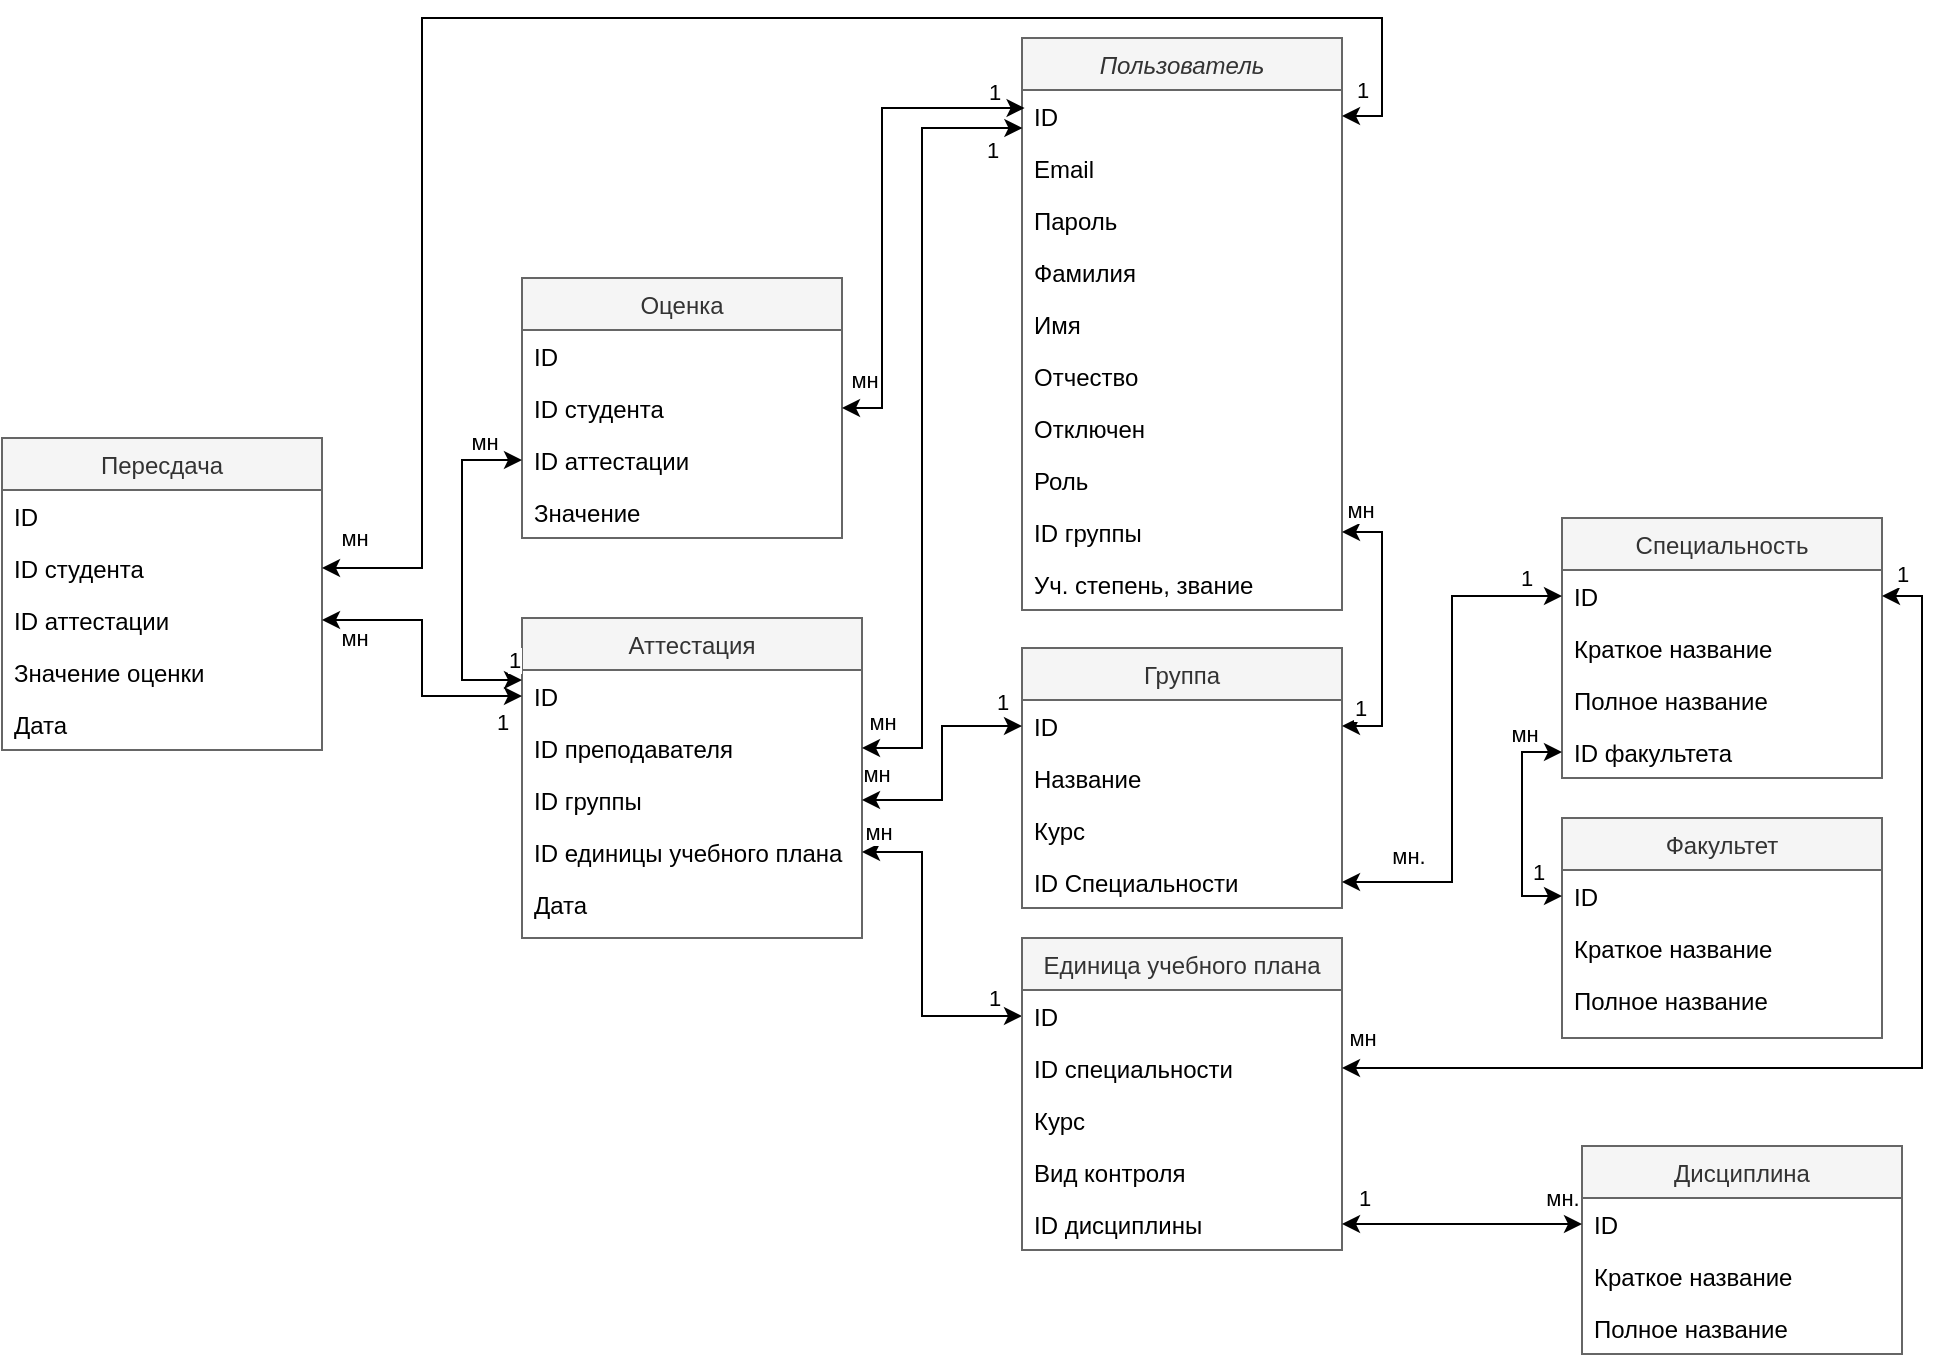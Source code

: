 <mxfile version="24.2.5" type="device" pages="2">
  <diagram id="C5RBs43oDa-KdzZeNtuy" name="ER">
    <mxGraphModel dx="1597" dy="789" grid="1" gridSize="10" guides="1" tooltips="1" connect="1" arrows="1" fold="1" page="1" pageScale="1" pageWidth="827" pageHeight="1169" math="0" shadow="0">
      <root>
        <mxCell id="WIyWlLk6GJQsqaUBKTNV-0" />
        <mxCell id="WIyWlLk6GJQsqaUBKTNV-1" parent="WIyWlLk6GJQsqaUBKTNV-0" />
        <mxCell id="zkfFHV4jXpPFQw0GAbJ--0" value="Пользователь" style="swimlane;fontStyle=2;align=center;verticalAlign=top;childLayout=stackLayout;horizontal=1;startSize=26;horizontalStack=0;resizeParent=1;resizeLast=0;collapsible=1;marginBottom=0;rounded=0;shadow=0;strokeWidth=1;fillColor=#f5f5f5;strokeColor=#666666;fontColor=#333333;" parent="WIyWlLk6GJQsqaUBKTNV-1" vertex="1">
          <mxGeometry x="-37" y="30" width="160" height="286" as="geometry">
            <mxRectangle x="230" y="140" width="160" height="26" as="alternateBounds" />
          </mxGeometry>
        </mxCell>
        <mxCell id="2mrzKiwlugedrOtR-tyi-2" value="ID" style="text;align=left;verticalAlign=top;spacingLeft=4;spacingRight=4;overflow=hidden;rotatable=0;points=[[0,0.5],[1,0.5]];portConstraint=eastwest;" parent="zkfFHV4jXpPFQw0GAbJ--0" vertex="1">
          <mxGeometry y="26" width="160" height="26" as="geometry" />
        </mxCell>
        <mxCell id="zkfFHV4jXpPFQw0GAbJ--1" value="Email" style="text;align=left;verticalAlign=top;spacingLeft=4;spacingRight=4;overflow=hidden;rotatable=0;points=[[0,0.5],[1,0.5]];portConstraint=eastwest;" parent="zkfFHV4jXpPFQw0GAbJ--0" vertex="1">
          <mxGeometry y="52" width="160" height="26" as="geometry" />
        </mxCell>
        <mxCell id="gF9NBDa4HAIVfllmLyur-1" value="Пароль" style="text;align=left;verticalAlign=top;spacingLeft=4;spacingRight=4;overflow=hidden;rotatable=0;points=[[0,0.5],[1,0.5]];portConstraint=eastwest;" vertex="1" parent="zkfFHV4jXpPFQw0GAbJ--0">
          <mxGeometry y="78" width="160" height="26" as="geometry" />
        </mxCell>
        <mxCell id="gF9NBDa4HAIVfllmLyur-0" value="Фамилия " style="text;align=left;verticalAlign=top;spacingLeft=4;spacingRight=4;overflow=hidden;rotatable=0;points=[[0,0.5],[1,0.5]];portConstraint=eastwest;" vertex="1" parent="zkfFHV4jXpPFQw0GAbJ--0">
          <mxGeometry y="104" width="160" height="26" as="geometry" />
        </mxCell>
        <mxCell id="zkfFHV4jXpPFQw0GAbJ--2" value="Имя" style="text;align=left;verticalAlign=top;spacingLeft=4;spacingRight=4;overflow=hidden;rotatable=0;points=[[0,0.5],[1,0.5]];portConstraint=eastwest;rounded=0;shadow=0;html=0;" parent="zkfFHV4jXpPFQw0GAbJ--0" vertex="1">
          <mxGeometry y="130" width="160" height="26" as="geometry" />
        </mxCell>
        <mxCell id="zkfFHV4jXpPFQw0GAbJ--3" value="Отчество" style="text;align=left;verticalAlign=top;spacingLeft=4;spacingRight=4;overflow=hidden;rotatable=0;points=[[0,0.5],[1,0.5]];portConstraint=eastwest;rounded=0;shadow=0;html=0;" parent="zkfFHV4jXpPFQw0GAbJ--0" vertex="1">
          <mxGeometry y="156" width="160" height="26" as="geometry" />
        </mxCell>
        <mxCell id="TTqp_IrdTs7QpjMb1CDC-0" value="Отключен" style="text;align=left;verticalAlign=top;spacingLeft=4;spacingRight=4;overflow=hidden;rotatable=0;points=[[0,0.5],[1,0.5]];portConstraint=eastwest;rounded=0;shadow=0;html=0;" vertex="1" parent="zkfFHV4jXpPFQw0GAbJ--0">
          <mxGeometry y="182" width="160" height="26" as="geometry" />
        </mxCell>
        <mxCell id="2mrzKiwlugedrOtR-tyi-18" value="Роль" style="text;align=left;verticalAlign=top;spacingLeft=4;spacingRight=4;overflow=hidden;rotatable=0;points=[[0,0.5],[1,0.5]];portConstraint=eastwest;rounded=0;shadow=0;html=0;" parent="zkfFHV4jXpPFQw0GAbJ--0" vertex="1">
          <mxGeometry y="208" width="160" height="26" as="geometry" />
        </mxCell>
        <mxCell id="2mrzKiwlugedrOtR-tyi-39" value="ID группы" style="text;align=left;verticalAlign=top;spacingLeft=4;spacingRight=4;overflow=hidden;rotatable=0;points=[[0,0.5],[1,0.5]];portConstraint=eastwest;" parent="zkfFHV4jXpPFQw0GAbJ--0" vertex="1">
          <mxGeometry y="234" width="160" height="26" as="geometry" />
        </mxCell>
        <mxCell id="2mrzKiwlugedrOtR-tyi-19" value="Уч. степень, звание" style="text;align=left;verticalAlign=top;spacingLeft=4;spacingRight=4;overflow=hidden;rotatable=0;points=[[0,0.5],[1,0.5]];portConstraint=eastwest;rounded=0;shadow=0;html=0;" parent="zkfFHV4jXpPFQw0GAbJ--0" vertex="1">
          <mxGeometry y="260" width="160" height="26" as="geometry" />
        </mxCell>
        <mxCell id="zkfFHV4jXpPFQw0GAbJ--17" value="Группа" style="swimlane;fontStyle=0;align=center;verticalAlign=top;childLayout=stackLayout;horizontal=1;startSize=26;horizontalStack=0;resizeParent=1;resizeLast=0;collapsible=1;marginBottom=0;rounded=0;shadow=0;strokeWidth=1;fillColor=#f5f5f5;strokeColor=#666666;fontColor=#333333;" parent="WIyWlLk6GJQsqaUBKTNV-1" vertex="1">
          <mxGeometry x="-37" y="335" width="160" height="130" as="geometry">
            <mxRectangle x="550" y="140" width="160" height="26" as="alternateBounds" />
          </mxGeometry>
        </mxCell>
        <mxCell id="2mrzKiwlugedrOtR-tyi-3" value="ID" style="text;align=left;verticalAlign=top;spacingLeft=4;spacingRight=4;overflow=hidden;rotatable=0;points=[[0,0.5],[1,0.5]];portConstraint=eastwest;" parent="zkfFHV4jXpPFQw0GAbJ--17" vertex="1">
          <mxGeometry y="26" width="160" height="26" as="geometry" />
        </mxCell>
        <mxCell id="zkfFHV4jXpPFQw0GAbJ--18" value="Название" style="text;align=left;verticalAlign=top;spacingLeft=4;spacingRight=4;overflow=hidden;rotatable=0;points=[[0,0.5],[1,0.5]];portConstraint=eastwest;" parent="zkfFHV4jXpPFQw0GAbJ--17" vertex="1">
          <mxGeometry y="52" width="160" height="26" as="geometry" />
        </mxCell>
        <mxCell id="zkfFHV4jXpPFQw0GAbJ--22" value="Курс" style="text;align=left;verticalAlign=top;spacingLeft=4;spacingRight=4;overflow=hidden;rotatable=0;points=[[0,0.5],[1,0.5]];portConstraint=eastwest;rounded=0;shadow=0;html=0;" parent="zkfFHV4jXpPFQw0GAbJ--17" vertex="1">
          <mxGeometry y="78" width="160" height="26" as="geometry" />
        </mxCell>
        <mxCell id="2mrzKiwlugedrOtR-tyi-46" value="ID Специальности" style="text;align=left;verticalAlign=top;spacingLeft=4;spacingRight=4;overflow=hidden;rotatable=0;points=[[0,0.5],[1,0.5]];portConstraint=eastwest;rounded=0;shadow=0;html=0;" parent="zkfFHV4jXpPFQw0GAbJ--17" vertex="1">
          <mxGeometry y="104" width="160" height="26" as="geometry" />
        </mxCell>
        <mxCell id="2mrzKiwlugedrOtR-tyi-7" value="Оценка" style="swimlane;fontStyle=0;align=center;verticalAlign=top;childLayout=stackLayout;horizontal=1;startSize=26;horizontalStack=0;resizeParent=1;resizeLast=0;collapsible=1;marginBottom=0;rounded=0;shadow=0;strokeWidth=1;fillColor=#f5f5f5;strokeColor=#666666;fontColor=#333333;" parent="WIyWlLk6GJQsqaUBKTNV-1" vertex="1">
          <mxGeometry x="-287" y="150" width="160" height="130" as="geometry">
            <mxRectangle x="340" y="380" width="170" height="26" as="alternateBounds" />
          </mxGeometry>
        </mxCell>
        <mxCell id="2mrzKiwlugedrOtR-tyi-8" value="ID" style="text;align=left;verticalAlign=top;spacingLeft=4;spacingRight=4;overflow=hidden;rotatable=0;points=[[0,0.5],[1,0.5]];portConstraint=eastwest;" parent="2mrzKiwlugedrOtR-tyi-7" vertex="1">
          <mxGeometry y="26" width="160" height="26" as="geometry" />
        </mxCell>
        <mxCell id="2mrzKiwlugedrOtR-tyi-26" value="ID студента" style="text;align=left;verticalAlign=top;spacingLeft=4;spacingRight=4;overflow=hidden;rotatable=0;points=[[0,0.5],[1,0.5]];portConstraint=eastwest;" parent="2mrzKiwlugedrOtR-tyi-7" vertex="1">
          <mxGeometry y="52" width="160" height="26" as="geometry" />
        </mxCell>
        <mxCell id="2mrzKiwlugedrOtR-tyi-9" value="ID аттестации" style="text;align=left;verticalAlign=top;spacingLeft=4;spacingRight=4;overflow=hidden;rotatable=0;points=[[0,0.5],[1,0.5]];portConstraint=eastwest;" parent="2mrzKiwlugedrOtR-tyi-7" vertex="1">
          <mxGeometry y="78" width="160" height="26" as="geometry" />
        </mxCell>
        <mxCell id="2mrzKiwlugedrOtR-tyi-10" value="Значение" style="text;align=left;verticalAlign=top;spacingLeft=4;spacingRight=4;overflow=hidden;rotatable=0;points=[[0,0.5],[1,0.5]];portConstraint=eastwest;" parent="2mrzKiwlugedrOtR-tyi-7" vertex="1">
          <mxGeometry y="104" width="160" height="26" as="geometry" />
        </mxCell>
        <mxCell id="2mrzKiwlugedrOtR-tyi-11" value="Дисциплина" style="swimlane;fontStyle=0;align=center;verticalAlign=top;childLayout=stackLayout;horizontal=1;startSize=26;horizontalStack=0;resizeParent=1;resizeLast=0;collapsible=1;marginBottom=0;rounded=0;shadow=0;strokeWidth=1;fillColor=#f5f5f5;strokeColor=#666666;fontColor=#333333;" parent="WIyWlLk6GJQsqaUBKTNV-1" vertex="1">
          <mxGeometry x="243" y="584" width="160" height="104" as="geometry">
            <mxRectangle x="340" y="380" width="170" height="26" as="alternateBounds" />
          </mxGeometry>
        </mxCell>
        <mxCell id="2mrzKiwlugedrOtR-tyi-12" value="ID" style="text;align=left;verticalAlign=top;spacingLeft=4;spacingRight=4;overflow=hidden;rotatable=0;points=[[0,0.5],[1,0.5]];portConstraint=eastwest;" parent="2mrzKiwlugedrOtR-tyi-11" vertex="1">
          <mxGeometry y="26" width="160" height="26" as="geometry" />
        </mxCell>
        <mxCell id="2mrzKiwlugedrOtR-tyi-13" value="Краткое название" style="text;align=left;verticalAlign=top;spacingLeft=4;spacingRight=4;overflow=hidden;rotatable=0;points=[[0,0.5],[1,0.5]];portConstraint=eastwest;" parent="2mrzKiwlugedrOtR-tyi-11" vertex="1">
          <mxGeometry y="52" width="160" height="26" as="geometry" />
        </mxCell>
        <mxCell id="po7aS4kqiFs0zUgpcVfr-3" value="Полное название" style="text;align=left;verticalAlign=top;spacingLeft=4;spacingRight=4;overflow=hidden;rotatable=0;points=[[0,0.5],[1,0.5]];portConstraint=eastwest;" vertex="1" parent="2mrzKiwlugedrOtR-tyi-11">
          <mxGeometry y="78" width="160" height="26" as="geometry" />
        </mxCell>
        <mxCell id="2mrzKiwlugedrOtR-tyi-21" value="Аттестация" style="swimlane;fontStyle=0;align=center;verticalAlign=top;childLayout=stackLayout;horizontal=1;startSize=26;horizontalStack=0;resizeParent=1;resizeLast=0;collapsible=1;marginBottom=0;rounded=0;shadow=0;strokeWidth=1;fillColor=#f5f5f5;strokeColor=#666666;fontColor=#333333;" parent="WIyWlLk6GJQsqaUBKTNV-1" vertex="1">
          <mxGeometry x="-287" y="320" width="170" height="160" as="geometry">
            <mxRectangle x="340" y="380" width="170" height="26" as="alternateBounds" />
          </mxGeometry>
        </mxCell>
        <mxCell id="2mrzKiwlugedrOtR-tyi-22" value="ID" style="text;align=left;verticalAlign=top;spacingLeft=4;spacingRight=4;overflow=hidden;rotatable=0;points=[[0,0.5],[1,0.5]];portConstraint=eastwest;" parent="2mrzKiwlugedrOtR-tyi-21" vertex="1">
          <mxGeometry y="26" width="170" height="26" as="geometry" />
        </mxCell>
        <mxCell id="2mrzKiwlugedrOtR-tyi-27" value="ID преподавателя" style="text;align=left;verticalAlign=top;spacingLeft=4;spacingRight=4;overflow=hidden;rotatable=0;points=[[0,0.5],[1,0.5]];portConstraint=eastwest;" parent="2mrzKiwlugedrOtR-tyi-21" vertex="1">
          <mxGeometry y="52" width="170" height="26" as="geometry" />
        </mxCell>
        <mxCell id="2mrzKiwlugedrOtR-tyi-24" value="ID группы" style="text;align=left;verticalAlign=top;spacingLeft=4;spacingRight=4;overflow=hidden;rotatable=0;points=[[0,0.5],[1,0.5]];portConstraint=eastwest;" parent="2mrzKiwlugedrOtR-tyi-21" vertex="1">
          <mxGeometry y="78" width="170" height="26" as="geometry" />
        </mxCell>
        <mxCell id="2mrzKiwlugedrOtR-tyi-28" value="ID единицы учебного плана" style="text;align=left;verticalAlign=top;spacingLeft=4;spacingRight=4;overflow=hidden;rotatable=0;points=[[0,0.5],[1,0.5]];portConstraint=eastwest;" parent="2mrzKiwlugedrOtR-tyi-21" vertex="1">
          <mxGeometry y="104" width="170" height="26" as="geometry" />
        </mxCell>
        <mxCell id="2mrzKiwlugedrOtR-tyi-25" value="Дата" style="text;align=left;verticalAlign=top;spacingLeft=4;spacingRight=4;overflow=hidden;rotatable=0;points=[[0,0.5],[1,0.5]];portConstraint=eastwest;" parent="2mrzKiwlugedrOtR-tyi-21" vertex="1">
          <mxGeometry y="130" width="170" height="26" as="geometry" />
        </mxCell>
        <mxCell id="2mrzKiwlugedrOtR-tyi-29" value="" style="edgeStyle=orthogonalEdgeStyle;rounded=0;orthogonalLoop=1;jettySize=auto;html=1;startArrow=classic;startFill=1;" parent="WIyWlLk6GJQsqaUBKTNV-1" source="2mrzKiwlugedrOtR-tyi-28" target="2mrzKiwlugedrOtR-tyi-59" edge="1">
          <mxGeometry relative="1" as="geometry">
            <mxPoint x="-97" y="710" as="targetPoint" />
            <Array as="points">
              <mxPoint x="-87" y="437" />
              <mxPoint x="-87" y="519" />
            </Array>
          </mxGeometry>
        </mxCell>
        <mxCell id="2mrzKiwlugedrOtR-tyi-32" value="мн" style="edgeLabel;html=1;align=center;verticalAlign=middle;resizable=0;points=[];" parent="2mrzKiwlugedrOtR-tyi-29" vertex="1" connectable="0">
          <mxGeometry x="-0.902" y="1" relative="1" as="geometry">
            <mxPoint y="-9" as="offset" />
          </mxGeometry>
        </mxCell>
        <mxCell id="2mrzKiwlugedrOtR-tyi-73" value="1" style="edgeLabel;html=1;align=center;verticalAlign=middle;resizable=0;points=[];" parent="2mrzKiwlugedrOtR-tyi-29" vertex="1" connectable="0">
          <mxGeometry x="0.821" y="2" relative="1" as="geometry">
            <mxPoint y="-7" as="offset" />
          </mxGeometry>
        </mxCell>
        <mxCell id="2mrzKiwlugedrOtR-tyi-33" style="edgeStyle=orthogonalEdgeStyle;rounded=0;orthogonalLoop=1;jettySize=auto;html=1;exitX=0;exitY=0.5;exitDx=0;exitDy=0;startArrow=classic;startFill=1;" parent="WIyWlLk6GJQsqaUBKTNV-1" source="2mrzKiwlugedrOtR-tyi-9" edge="1">
          <mxGeometry relative="1" as="geometry">
            <mxPoint x="-287" y="351" as="targetPoint" />
            <Array as="points">
              <mxPoint x="-317" y="241" />
              <mxPoint x="-317" y="351" />
            </Array>
          </mxGeometry>
        </mxCell>
        <mxCell id="2mrzKiwlugedrOtR-tyi-34" value="мн" style="edgeLabel;html=1;align=center;verticalAlign=middle;resizable=0;points=[];" parent="2mrzKiwlugedrOtR-tyi-33" vertex="1" connectable="0">
          <mxGeometry x="-0.933" y="2" relative="1" as="geometry">
            <mxPoint x="-14" y="-11" as="offset" />
          </mxGeometry>
        </mxCell>
        <mxCell id="2mrzKiwlugedrOtR-tyi-35" value="1" style="edgeLabel;html=1;align=center;verticalAlign=middle;resizable=0;points=[];" parent="2mrzKiwlugedrOtR-tyi-33" vertex="1" connectable="0">
          <mxGeometry x="0.902" y="1" relative="1" as="geometry">
            <mxPoint x="4" y="-9" as="offset" />
          </mxGeometry>
        </mxCell>
        <mxCell id="2mrzKiwlugedrOtR-tyi-36" style="edgeStyle=orthogonalEdgeStyle;rounded=0;orthogonalLoop=1;jettySize=auto;html=1;exitX=1;exitY=0.5;exitDx=0;exitDy=0;entryX=0;entryY=0.5;entryDx=0;entryDy=0;startArrow=classic;startFill=1;" parent="WIyWlLk6GJQsqaUBKTNV-1" source="2mrzKiwlugedrOtR-tyi-24" target="2mrzKiwlugedrOtR-tyi-3" edge="1">
          <mxGeometry relative="1" as="geometry" />
        </mxCell>
        <mxCell id="2mrzKiwlugedrOtR-tyi-37" value="мн" style="edgeLabel;html=1;align=center;verticalAlign=middle;resizable=0;points=[];" parent="2mrzKiwlugedrOtR-tyi-36" vertex="1" connectable="0">
          <mxGeometry x="-0.941" y="1" relative="1" as="geometry">
            <mxPoint x="3" y="-12" as="offset" />
          </mxGeometry>
        </mxCell>
        <mxCell id="2mrzKiwlugedrOtR-tyi-38" value="1" style="edgeLabel;html=1;align=center;verticalAlign=middle;resizable=0;points=[];" parent="2mrzKiwlugedrOtR-tyi-36" vertex="1" connectable="0">
          <mxGeometry x="0.892" relative="1" as="geometry">
            <mxPoint x="-4" y="-12" as="offset" />
          </mxGeometry>
        </mxCell>
        <mxCell id="2mrzKiwlugedrOtR-tyi-40" style="edgeStyle=orthogonalEdgeStyle;rounded=0;orthogonalLoop=1;jettySize=auto;html=1;exitX=1;exitY=0.5;exitDx=0;exitDy=0;entryX=1;entryY=0.5;entryDx=0;entryDy=0;startArrow=classic;startFill=1;" parent="WIyWlLk6GJQsqaUBKTNV-1" source="2mrzKiwlugedrOtR-tyi-39" target="2mrzKiwlugedrOtR-tyi-3" edge="1">
          <mxGeometry relative="1" as="geometry" />
        </mxCell>
        <mxCell id="2mrzKiwlugedrOtR-tyi-41" value="мн" style="edgeLabel;html=1;align=center;verticalAlign=middle;resizable=0;points=[];" parent="2mrzKiwlugedrOtR-tyi-40" vertex="1" connectable="0">
          <mxGeometry x="-0.872" y="-1" relative="1" as="geometry">
            <mxPoint y="-12" as="offset" />
          </mxGeometry>
        </mxCell>
        <mxCell id="2mrzKiwlugedrOtR-tyi-42" value="1" style="edgeLabel;html=1;align=center;verticalAlign=middle;resizable=0;points=[];" parent="2mrzKiwlugedrOtR-tyi-40" vertex="1" connectable="0">
          <mxGeometry x="0.825" y="-2" relative="1" as="geometry">
            <mxPoint x="-3" y="-7" as="offset" />
          </mxGeometry>
        </mxCell>
        <mxCell id="2mrzKiwlugedrOtR-tyi-43" style="edgeStyle=orthogonalEdgeStyle;rounded=0;orthogonalLoop=1;jettySize=auto;html=1;exitX=1;exitY=0.5;exitDx=0;exitDy=0;startArrow=classic;startFill=1;entryX=0.001;entryY=0.724;entryDx=0;entryDy=0;entryPerimeter=0;" parent="WIyWlLk6GJQsqaUBKTNV-1" source="2mrzKiwlugedrOtR-tyi-27" target="2mrzKiwlugedrOtR-tyi-2" edge="1">
          <mxGeometry relative="1" as="geometry">
            <mxPoint x="-77" y="200" as="targetPoint" />
            <Array as="points">
              <mxPoint x="-87" y="385" />
              <mxPoint x="-87" y="75" />
              <mxPoint x="-37" y="75" />
            </Array>
          </mxGeometry>
        </mxCell>
        <mxCell id="2mrzKiwlugedrOtR-tyi-44" value="мн" style="edgeLabel;html=1;align=center;verticalAlign=middle;resizable=0;points=[];" parent="2mrzKiwlugedrOtR-tyi-43" vertex="1" connectable="0">
          <mxGeometry x="-0.886" y="1" relative="1" as="geometry">
            <mxPoint x="-13" y="-12" as="offset" />
          </mxGeometry>
        </mxCell>
        <mxCell id="2mrzKiwlugedrOtR-tyi-45" value="1" style="edgeLabel;html=1;align=center;verticalAlign=middle;resizable=0;points=[];" parent="2mrzKiwlugedrOtR-tyi-43" vertex="1" connectable="0">
          <mxGeometry x="0.939" y="-1" relative="1" as="geometry">
            <mxPoint x="-4" y="10" as="offset" />
          </mxGeometry>
        </mxCell>
        <mxCell id="2mrzKiwlugedrOtR-tyi-48" value="Специальность" style="swimlane;fontStyle=0;align=center;verticalAlign=top;childLayout=stackLayout;horizontal=1;startSize=26;horizontalStack=0;resizeParent=1;resizeLast=0;collapsible=1;marginBottom=0;rounded=0;shadow=0;strokeWidth=1;fillColor=#f5f5f5;strokeColor=#666666;fontColor=#333333;" parent="WIyWlLk6GJQsqaUBKTNV-1" vertex="1">
          <mxGeometry x="233" y="270" width="160" height="130" as="geometry">
            <mxRectangle x="550" y="140" width="160" height="26" as="alternateBounds" />
          </mxGeometry>
        </mxCell>
        <mxCell id="2mrzKiwlugedrOtR-tyi-49" value="ID" style="text;align=left;verticalAlign=top;spacingLeft=4;spacingRight=4;overflow=hidden;rotatable=0;points=[[0,0.5],[1,0.5]];portConstraint=eastwest;" parent="2mrzKiwlugedrOtR-tyi-48" vertex="1">
          <mxGeometry y="26" width="160" height="26" as="geometry" />
        </mxCell>
        <mxCell id="2mrzKiwlugedrOtR-tyi-50" value="Краткое название" style="text;align=left;verticalAlign=top;spacingLeft=4;spacingRight=4;overflow=hidden;rotatable=0;points=[[0,0.5],[1,0.5]];portConstraint=eastwest;" parent="2mrzKiwlugedrOtR-tyi-48" vertex="1">
          <mxGeometry y="52" width="160" height="26" as="geometry" />
        </mxCell>
        <mxCell id="po7aS4kqiFs0zUgpcVfr-1" value="Полное название" style="text;align=left;verticalAlign=top;spacingLeft=4;spacingRight=4;overflow=hidden;rotatable=0;points=[[0,0.5],[1,0.5]];portConstraint=eastwest;" vertex="1" parent="2mrzKiwlugedrOtR-tyi-48">
          <mxGeometry y="78" width="160" height="26" as="geometry" />
        </mxCell>
        <mxCell id="2mrzKiwlugedrOtR-tyi-64" value="ID факультета" style="text;align=left;verticalAlign=top;spacingLeft=4;spacingRight=4;overflow=hidden;rotatable=0;points=[[0,0.5],[1,0.5]];portConstraint=eastwest;" parent="2mrzKiwlugedrOtR-tyi-48" vertex="1">
          <mxGeometry y="104" width="160" height="26" as="geometry" />
        </mxCell>
        <mxCell id="2mrzKiwlugedrOtR-tyi-53" value="Факультет" style="swimlane;fontStyle=0;align=center;verticalAlign=top;childLayout=stackLayout;horizontal=1;startSize=26;horizontalStack=0;resizeParent=1;resizeLast=0;collapsible=1;marginBottom=0;rounded=0;shadow=0;strokeWidth=1;fillColor=#f5f5f5;strokeColor=#666666;fontColor=#333333;" parent="WIyWlLk6GJQsqaUBKTNV-1" vertex="1">
          <mxGeometry x="233" y="420" width="160" height="110" as="geometry">
            <mxRectangle x="550" y="140" width="160" height="26" as="alternateBounds" />
          </mxGeometry>
        </mxCell>
        <mxCell id="2mrzKiwlugedrOtR-tyi-54" value="ID" style="text;align=left;verticalAlign=top;spacingLeft=4;spacingRight=4;overflow=hidden;rotatable=0;points=[[0,0.5],[1,0.5]];portConstraint=eastwest;" parent="2mrzKiwlugedrOtR-tyi-53" vertex="1">
          <mxGeometry y="26" width="160" height="26" as="geometry" />
        </mxCell>
        <mxCell id="2mrzKiwlugedrOtR-tyi-55" value="Краткое название" style="text;align=left;verticalAlign=top;spacingLeft=4;spacingRight=4;overflow=hidden;rotatable=0;points=[[0,0.5],[1,0.5]];portConstraint=eastwest;" parent="2mrzKiwlugedrOtR-tyi-53" vertex="1">
          <mxGeometry y="52" width="160" height="26" as="geometry" />
        </mxCell>
        <mxCell id="po7aS4kqiFs0zUgpcVfr-2" value="Полное название" style="text;align=left;verticalAlign=top;spacingLeft=4;spacingRight=4;overflow=hidden;rotatable=0;points=[[0,0.5],[1,0.5]];portConstraint=eastwest;" vertex="1" parent="2mrzKiwlugedrOtR-tyi-53">
          <mxGeometry y="78" width="160" height="26" as="geometry" />
        </mxCell>
        <mxCell id="2mrzKiwlugedrOtR-tyi-58" value="Единица учебного плана" style="swimlane;fontStyle=0;align=center;verticalAlign=top;childLayout=stackLayout;horizontal=1;startSize=26;horizontalStack=0;resizeParent=1;resizeLast=0;collapsible=1;marginBottom=0;rounded=0;shadow=0;strokeWidth=1;fillColor=#f5f5f5;strokeColor=#666666;fontColor=#333333;" parent="WIyWlLk6GJQsqaUBKTNV-1" vertex="1">
          <mxGeometry x="-37" y="480" width="160" height="156" as="geometry">
            <mxRectangle x="340" y="380" width="170" height="26" as="alternateBounds" />
          </mxGeometry>
        </mxCell>
        <mxCell id="2mrzKiwlugedrOtR-tyi-59" value="ID" style="text;align=left;verticalAlign=top;spacingLeft=4;spacingRight=4;overflow=hidden;rotatable=0;points=[[0,0.5],[1,0.5]];portConstraint=eastwest;" parent="2mrzKiwlugedrOtR-tyi-58" vertex="1">
          <mxGeometry y="26" width="160" height="26" as="geometry" />
        </mxCell>
        <mxCell id="2mrzKiwlugedrOtR-tyi-60" value="ID специальности" style="text;align=left;verticalAlign=top;spacingLeft=4;spacingRight=4;overflow=hidden;rotatable=0;points=[[0,0.5],[1,0.5]];portConstraint=eastwest;" parent="2mrzKiwlugedrOtR-tyi-58" vertex="1">
          <mxGeometry y="52" width="160" height="26" as="geometry" />
        </mxCell>
        <mxCell id="2mrzKiwlugedrOtR-tyi-61" value="Курс" style="text;align=left;verticalAlign=top;spacingLeft=4;spacingRight=4;overflow=hidden;rotatable=0;points=[[0,0.5],[1,0.5]];portConstraint=eastwest;" parent="2mrzKiwlugedrOtR-tyi-58" vertex="1">
          <mxGeometry y="78" width="160" height="26" as="geometry" />
        </mxCell>
        <mxCell id="2mrzKiwlugedrOtR-tyi-75" value="Вид контроля&#xa;" style="text;align=left;verticalAlign=top;spacingLeft=4;spacingRight=4;overflow=hidden;rotatable=0;points=[[0,0.5],[1,0.5]];portConstraint=eastwest;" parent="2mrzKiwlugedrOtR-tyi-58" vertex="1">
          <mxGeometry y="104" width="160" height="26" as="geometry" />
        </mxCell>
        <mxCell id="2mrzKiwlugedrOtR-tyi-62" value="ID дисциплины" style="text;align=left;verticalAlign=top;spacingLeft=4;spacingRight=4;overflow=hidden;rotatable=0;points=[[0,0.5],[1,0.5]];portConstraint=eastwest;" parent="2mrzKiwlugedrOtR-tyi-58" vertex="1">
          <mxGeometry y="130" width="160" height="26" as="geometry" />
        </mxCell>
        <mxCell id="2mrzKiwlugedrOtR-tyi-63" style="edgeStyle=orthogonalEdgeStyle;rounded=0;orthogonalLoop=1;jettySize=auto;html=1;exitX=1;exitY=0.5;exitDx=0;exitDy=0;entryX=0;entryY=0.5;entryDx=0;entryDy=0;startArrow=classic;startFill=1;" parent="WIyWlLk6GJQsqaUBKTNV-1" source="2mrzKiwlugedrOtR-tyi-46" target="2mrzKiwlugedrOtR-tyi-49" edge="1">
          <mxGeometry relative="1" as="geometry" />
        </mxCell>
        <mxCell id="2mrzKiwlugedrOtR-tyi-66" value="мн." style="edgeLabel;html=1;align=center;verticalAlign=middle;resizable=0;points=[];" parent="2mrzKiwlugedrOtR-tyi-63" vertex="1" connectable="0">
          <mxGeometry x="-0.718" y="2" relative="1" as="geometry">
            <mxPoint x="-3" y="-11" as="offset" />
          </mxGeometry>
        </mxCell>
        <mxCell id="2mrzKiwlugedrOtR-tyi-67" value="1" style="edgeLabel;html=1;align=center;verticalAlign=middle;resizable=0;points=[];" parent="2mrzKiwlugedrOtR-tyi-63" vertex="1" connectable="0">
          <mxGeometry x="0.858" y="3" relative="1" as="geometry">
            <mxPoint y="-6" as="offset" />
          </mxGeometry>
        </mxCell>
        <mxCell id="2mrzKiwlugedrOtR-tyi-65" style="edgeStyle=orthogonalEdgeStyle;rounded=0;orthogonalLoop=1;jettySize=auto;html=1;entryX=0;entryY=0.5;entryDx=0;entryDy=0;startArrow=classic;startFill=1;exitX=0;exitY=0.5;exitDx=0;exitDy=0;" parent="WIyWlLk6GJQsqaUBKTNV-1" source="2mrzKiwlugedrOtR-tyi-64" target="2mrzKiwlugedrOtR-tyi-54" edge="1">
          <mxGeometry relative="1" as="geometry">
            <mxPoint x="223" y="450" as="sourcePoint" />
          </mxGeometry>
        </mxCell>
        <mxCell id="2mrzKiwlugedrOtR-tyi-68" value="1" style="edgeLabel;html=1;align=center;verticalAlign=middle;resizable=0;points=[];" parent="2mrzKiwlugedrOtR-tyi-65" vertex="1" connectable="0">
          <mxGeometry x="0.848" y="1" relative="1" as="geometry">
            <mxPoint x="-4" y="-11" as="offset" />
          </mxGeometry>
        </mxCell>
        <mxCell id="2mrzKiwlugedrOtR-tyi-69" value="мн" style="edgeLabel;html=1;align=center;verticalAlign=middle;resizable=0;points=[];" parent="2mrzKiwlugedrOtR-tyi-65" vertex="1" connectable="0">
          <mxGeometry x="-0.848" y="1" relative="1" as="geometry">
            <mxPoint x="-11" y="-10" as="offset" />
          </mxGeometry>
        </mxCell>
        <mxCell id="2mrzKiwlugedrOtR-tyi-70" style="edgeStyle=orthogonalEdgeStyle;rounded=0;orthogonalLoop=1;jettySize=auto;html=1;exitX=1;exitY=0.5;exitDx=0;exitDy=0;startArrow=classic;startFill=1;entryX=1;entryY=0.5;entryDx=0;entryDy=0;" parent="WIyWlLk6GJQsqaUBKTNV-1" source="2mrzKiwlugedrOtR-tyi-49" target="2mrzKiwlugedrOtR-tyi-60" edge="1">
          <mxGeometry relative="1" as="geometry">
            <mxPoint x="443" y="680" as="targetPoint" />
          </mxGeometry>
        </mxCell>
        <mxCell id="po7aS4kqiFs0zUgpcVfr-6" value="1" style="edgeLabel;html=1;align=center;verticalAlign=middle;resizable=0;points=[];" vertex="1" connectable="0" parent="2mrzKiwlugedrOtR-tyi-70">
          <mxGeometry x="-0.842" y="1" relative="1" as="geometry">
            <mxPoint x="-11" y="-34" as="offset" />
          </mxGeometry>
        </mxCell>
        <mxCell id="po7aS4kqiFs0zUgpcVfr-7" value="мн" style="edgeLabel;html=1;align=center;verticalAlign=middle;resizable=0;points=[];" vertex="1" connectable="0" parent="2mrzKiwlugedrOtR-tyi-70">
          <mxGeometry x="0.93" y="2" relative="1" as="geometry">
            <mxPoint x="-9" y="-17" as="offset" />
          </mxGeometry>
        </mxCell>
        <mxCell id="2mrzKiwlugedrOtR-tyi-71" style="edgeStyle=orthogonalEdgeStyle;rounded=0;orthogonalLoop=1;jettySize=auto;html=1;exitX=0;exitY=0.5;exitDx=0;exitDy=0;startArrow=classic;startFill=1;" parent="WIyWlLk6GJQsqaUBKTNV-1" source="2mrzKiwlugedrOtR-tyi-12" target="2mrzKiwlugedrOtR-tyi-62" edge="1">
          <mxGeometry relative="1" as="geometry" />
        </mxCell>
        <mxCell id="po7aS4kqiFs0zUgpcVfr-4" value="мн." style="edgeLabel;html=1;align=center;verticalAlign=middle;resizable=0;points=[];" vertex="1" connectable="0" parent="2mrzKiwlugedrOtR-tyi-71">
          <mxGeometry x="-0.756" y="-1" relative="1" as="geometry">
            <mxPoint x="4" y="-12" as="offset" />
          </mxGeometry>
        </mxCell>
        <mxCell id="po7aS4kqiFs0zUgpcVfr-5" value="1" style="edgeLabel;html=1;align=center;verticalAlign=middle;resizable=0;points=[];" vertex="1" connectable="0" parent="2mrzKiwlugedrOtR-tyi-71">
          <mxGeometry x="0.795" y="-2" relative="1" as="geometry">
            <mxPoint x="-2" y="-11" as="offset" />
          </mxGeometry>
        </mxCell>
        <mxCell id="2mrzKiwlugedrOtR-tyi-77" style="edgeStyle=orthogonalEdgeStyle;rounded=0;orthogonalLoop=1;jettySize=auto;html=1;exitX=1;exitY=0.5;exitDx=0;exitDy=0;startArrow=classic;startFill=1;entryX=0.008;entryY=0.364;entryDx=0;entryDy=0;entryPerimeter=0;" parent="WIyWlLk6GJQsqaUBKTNV-1" source="2mrzKiwlugedrOtR-tyi-26" edge="1" target="2mrzKiwlugedrOtR-tyi-2">
          <mxGeometry relative="1" as="geometry">
            <mxPoint x="-36" y="83" as="targetPoint" />
            <Array as="points">
              <mxPoint x="-107" y="215" />
              <mxPoint x="-107" y="65" />
              <mxPoint x="-36" y="65" />
            </Array>
          </mxGeometry>
        </mxCell>
        <mxCell id="2mrzKiwlugedrOtR-tyi-78" value="1" style="edgeLabel;html=1;align=center;verticalAlign=middle;resizable=0;points=[];" parent="2mrzKiwlugedrOtR-tyi-77" vertex="1" connectable="0">
          <mxGeometry x="0.828" y="-2" relative="1" as="geometry">
            <mxPoint x="5" y="-10" as="offset" />
          </mxGeometry>
        </mxCell>
        <mxCell id="2mrzKiwlugedrOtR-tyi-79" value="мн" style="edgeLabel;html=1;align=center;verticalAlign=middle;resizable=0;points=[];" parent="2mrzKiwlugedrOtR-tyi-77" vertex="1" connectable="0">
          <mxGeometry x="-0.891" y="1" relative="1" as="geometry">
            <mxPoint x="-2" y="-13" as="offset" />
          </mxGeometry>
        </mxCell>
        <mxCell id="2mrzKiwlugedrOtR-tyi-80" value="Пересдача" style="swimlane;fontStyle=0;align=center;verticalAlign=top;childLayout=stackLayout;horizontal=1;startSize=26;horizontalStack=0;resizeParent=1;resizeLast=0;collapsible=1;marginBottom=0;rounded=0;shadow=0;strokeWidth=1;fillColor=#f5f5f5;strokeColor=#666666;fontColor=#333333;" parent="WIyWlLk6GJQsqaUBKTNV-1" vertex="1">
          <mxGeometry x="-547" y="230" width="160" height="156" as="geometry">
            <mxRectangle x="340" y="380" width="170" height="26" as="alternateBounds" />
          </mxGeometry>
        </mxCell>
        <mxCell id="2mrzKiwlugedrOtR-tyi-81" value="ID" style="text;align=left;verticalAlign=top;spacingLeft=4;spacingRight=4;overflow=hidden;rotatable=0;points=[[0,0.5],[1,0.5]];portConstraint=eastwest;" parent="2mrzKiwlugedrOtR-tyi-80" vertex="1">
          <mxGeometry y="26" width="160" height="26" as="geometry" />
        </mxCell>
        <mxCell id="2mrzKiwlugedrOtR-tyi-82" value="ID студента" style="text;align=left;verticalAlign=top;spacingLeft=4;spacingRight=4;overflow=hidden;rotatable=0;points=[[0,0.5],[1,0.5]];portConstraint=eastwest;" parent="2mrzKiwlugedrOtR-tyi-80" vertex="1">
          <mxGeometry y="52" width="160" height="26" as="geometry" />
        </mxCell>
        <mxCell id="2mrzKiwlugedrOtR-tyi-83" value="ID аттестации" style="text;align=left;verticalAlign=top;spacingLeft=4;spacingRight=4;overflow=hidden;rotatable=0;points=[[0,0.5],[1,0.5]];portConstraint=eastwest;" parent="2mrzKiwlugedrOtR-tyi-80" vertex="1">
          <mxGeometry y="78" width="160" height="26" as="geometry" />
        </mxCell>
        <mxCell id="2mrzKiwlugedrOtR-tyi-92" value="Значение оценки" style="text;align=left;verticalAlign=top;spacingLeft=4;spacingRight=4;overflow=hidden;rotatable=0;points=[[0,0.5],[1,0.5]];portConstraint=eastwest;" parent="2mrzKiwlugedrOtR-tyi-80" vertex="1">
          <mxGeometry y="104" width="160" height="26" as="geometry" />
        </mxCell>
        <mxCell id="2mrzKiwlugedrOtR-tyi-84" value="Дата" style="text;align=left;verticalAlign=top;spacingLeft=4;spacingRight=4;overflow=hidden;rotatable=0;points=[[0,0.5],[1,0.5]];portConstraint=eastwest;" parent="2mrzKiwlugedrOtR-tyi-80" vertex="1">
          <mxGeometry y="130" width="160" height="26" as="geometry" />
        </mxCell>
        <mxCell id="2mrzKiwlugedrOtR-tyi-85" style="edgeStyle=orthogonalEdgeStyle;rounded=0;orthogonalLoop=1;jettySize=auto;html=1;exitX=1;exitY=0.5;exitDx=0;exitDy=0;entryX=0;entryY=0.5;entryDx=0;entryDy=0;startArrow=classic;startFill=1;" parent="WIyWlLk6GJQsqaUBKTNV-1" source="2mrzKiwlugedrOtR-tyi-83" target="2mrzKiwlugedrOtR-tyi-22" edge="1">
          <mxGeometry relative="1" as="geometry" />
        </mxCell>
        <mxCell id="2mrzKiwlugedrOtR-tyi-87" value="1" style="edgeLabel;html=1;align=center;verticalAlign=middle;resizable=0;points=[];" parent="2mrzKiwlugedrOtR-tyi-85" vertex="1" connectable="0">
          <mxGeometry x="0.799" relative="1" as="geometry">
            <mxPoint x="4" y="13" as="offset" />
          </mxGeometry>
        </mxCell>
        <mxCell id="2mrzKiwlugedrOtR-tyi-91" value="мн" style="edgeLabel;html=1;align=center;verticalAlign=middle;resizable=0;points=[];" parent="2mrzKiwlugedrOtR-tyi-85" vertex="1" connectable="0">
          <mxGeometry x="-0.778" y="-2" relative="1" as="geometry">
            <mxPoint y="7" as="offset" />
          </mxGeometry>
        </mxCell>
        <mxCell id="2mrzKiwlugedrOtR-tyi-88" style="edgeStyle=orthogonalEdgeStyle;rounded=0;orthogonalLoop=1;jettySize=auto;html=1;exitX=1;exitY=0.5;exitDx=0;exitDy=0;entryX=1;entryY=0.5;entryDx=0;entryDy=0;startArrow=classic;startFill=1;" parent="WIyWlLk6GJQsqaUBKTNV-1" source="2mrzKiwlugedrOtR-tyi-82" target="2mrzKiwlugedrOtR-tyi-2" edge="1">
          <mxGeometry relative="1" as="geometry">
            <Array as="points">
              <mxPoint x="-337" y="295" />
              <mxPoint x="-337" y="20" />
              <mxPoint x="143" y="20" />
              <mxPoint x="143" y="69" />
            </Array>
          </mxGeometry>
        </mxCell>
        <mxCell id="2mrzKiwlugedrOtR-tyi-89" value="1" style="edgeLabel;html=1;align=center;verticalAlign=middle;resizable=0;points=[];" parent="2mrzKiwlugedrOtR-tyi-88" vertex="1" connectable="0">
          <mxGeometry x="0.961" y="-2" relative="1" as="geometry">
            <mxPoint x="-7" y="-11" as="offset" />
          </mxGeometry>
        </mxCell>
        <mxCell id="2mrzKiwlugedrOtR-tyi-90" value="мн" style="edgeLabel;html=1;align=center;verticalAlign=middle;resizable=0;points=[];" parent="2mrzKiwlugedrOtR-tyi-88" vertex="1" connectable="0">
          <mxGeometry x="-0.964" y="-1" relative="1" as="geometry">
            <mxPoint y="-16" as="offset" />
          </mxGeometry>
        </mxCell>
      </root>
    </mxGraphModel>
  </diagram>
  <diagram name="БД" id="UNRto6S_DMS4T6OnY8ra">
    <mxGraphModel dx="1597" dy="789" grid="1" gridSize="10" guides="1" tooltips="1" connect="1" arrows="1" fold="1" page="1" pageScale="1" pageWidth="827" pageHeight="1169" math="0" shadow="0">
      <root>
        <mxCell id="oB7_KXZ4NShmShfg58jk-0" />
        <mxCell id="oB7_KXZ4NShmShfg58jk-1" parent="oB7_KXZ4NShmShfg58jk-0" />
        <mxCell id="57J2H8HzAUC3G7Wq_iZ6-0" value="RetakeResult" style="shape=table;startSize=30;container=1;collapsible=1;childLayout=tableLayout;fixedRows=1;rowLines=0;fontStyle=1;align=center;resizeLast=1;html=1;" vertex="1" parent="oB7_KXZ4NShmShfg58jk-1">
          <mxGeometry x="-783" y="40" width="180" height="180" as="geometry" />
        </mxCell>
        <mxCell id="57J2H8HzAUC3G7Wq_iZ6-1" value="" style="shape=tableRow;horizontal=0;startSize=0;swimlaneHead=0;swimlaneBody=0;fillColor=none;collapsible=0;dropTarget=0;points=[[0,0.5],[1,0.5]];portConstraint=eastwest;top=0;left=0;right=0;bottom=1;" vertex="1" parent="57J2H8HzAUC3G7Wq_iZ6-0">
          <mxGeometry y="30" width="180" height="30" as="geometry" />
        </mxCell>
        <mxCell id="57J2H8HzAUC3G7Wq_iZ6-2" value="PK" style="shape=partialRectangle;connectable=0;fillColor=none;top=0;left=0;bottom=0;right=0;fontStyle=1;overflow=hidden;whiteSpace=wrap;html=1;" vertex="1" parent="57J2H8HzAUC3G7Wq_iZ6-1">
          <mxGeometry width="30" height="30" as="geometry">
            <mxRectangle width="30" height="30" as="alternateBounds" />
          </mxGeometry>
        </mxCell>
        <mxCell id="57J2H8HzAUC3G7Wq_iZ6-3" value="Id" style="shape=partialRectangle;connectable=0;fillColor=none;top=0;left=0;bottom=0;right=0;align=left;spacingLeft=6;fontStyle=5;overflow=hidden;whiteSpace=wrap;html=1;" vertex="1" parent="57J2H8HzAUC3G7Wq_iZ6-1">
          <mxGeometry x="30" width="150" height="30" as="geometry">
            <mxRectangle width="150" height="30" as="alternateBounds" />
          </mxGeometry>
        </mxCell>
        <mxCell id="57J2H8HzAUC3G7Wq_iZ6-4" value="" style="shape=tableRow;horizontal=0;startSize=0;swimlaneHead=0;swimlaneBody=0;fillColor=none;collapsible=0;dropTarget=0;points=[[0,0.5],[1,0.5]];portConstraint=eastwest;top=0;left=0;right=0;bottom=0;" vertex="1" parent="57J2H8HzAUC3G7Wq_iZ6-0">
          <mxGeometry y="60" width="180" height="30" as="geometry" />
        </mxCell>
        <mxCell id="57J2H8HzAUC3G7Wq_iZ6-5" value="FK" style="shape=partialRectangle;connectable=0;fillColor=none;top=0;left=0;bottom=0;right=0;editable=1;overflow=hidden;whiteSpace=wrap;html=1;" vertex="1" parent="57J2H8HzAUC3G7Wq_iZ6-4">
          <mxGeometry width="30" height="30" as="geometry">
            <mxRectangle width="30" height="30" as="alternateBounds" />
          </mxGeometry>
        </mxCell>
        <mxCell id="57J2H8HzAUC3G7Wq_iZ6-6" value="StudentId" style="shape=partialRectangle;connectable=0;fillColor=none;top=0;left=0;bottom=0;right=0;align=left;spacingLeft=6;overflow=hidden;whiteSpace=wrap;html=1;" vertex="1" parent="57J2H8HzAUC3G7Wq_iZ6-4">
          <mxGeometry x="30" width="150" height="30" as="geometry">
            <mxRectangle width="150" height="30" as="alternateBounds" />
          </mxGeometry>
        </mxCell>
        <mxCell id="57J2H8HzAUC3G7Wq_iZ6-13" value="" style="shape=tableRow;horizontal=0;startSize=0;swimlaneHead=0;swimlaneBody=0;fillColor=none;collapsible=0;dropTarget=0;points=[[0,0.5],[1,0.5]];portConstraint=eastwest;top=0;left=0;right=0;bottom=0;" vertex="1" parent="57J2H8HzAUC3G7Wq_iZ6-0">
          <mxGeometry y="90" width="180" height="30" as="geometry" />
        </mxCell>
        <mxCell id="57J2H8HzAUC3G7Wq_iZ6-14" value="FK" style="shape=partialRectangle;connectable=0;fillColor=none;top=0;left=0;bottom=0;right=0;editable=1;overflow=hidden;whiteSpace=wrap;html=1;" vertex="1" parent="57J2H8HzAUC3G7Wq_iZ6-13">
          <mxGeometry width="30" height="30" as="geometry">
            <mxRectangle width="30" height="30" as="alternateBounds" />
          </mxGeometry>
        </mxCell>
        <mxCell id="57J2H8HzAUC3G7Wq_iZ6-15" value="AttestationId" style="shape=partialRectangle;connectable=0;fillColor=none;top=0;left=0;bottom=0;right=0;align=left;spacingLeft=6;overflow=hidden;whiteSpace=wrap;html=1;" vertex="1" parent="57J2H8HzAUC3G7Wq_iZ6-13">
          <mxGeometry x="30" width="150" height="30" as="geometry">
            <mxRectangle width="150" height="30" as="alternateBounds" />
          </mxGeometry>
        </mxCell>
        <mxCell id="57J2H8HzAUC3G7Wq_iZ6-7" value="" style="shape=tableRow;horizontal=0;startSize=0;swimlaneHead=0;swimlaneBody=0;fillColor=none;collapsible=0;dropTarget=0;points=[[0,0.5],[1,0.5]];portConstraint=eastwest;top=0;left=0;right=0;bottom=0;" vertex="1" parent="57J2H8HzAUC3G7Wq_iZ6-0">
          <mxGeometry y="120" width="180" height="30" as="geometry" />
        </mxCell>
        <mxCell id="57J2H8HzAUC3G7Wq_iZ6-8" value="" style="shape=partialRectangle;connectable=0;fillColor=none;top=0;left=0;bottom=0;right=0;editable=1;overflow=hidden;whiteSpace=wrap;html=1;" vertex="1" parent="57J2H8HzAUC3G7Wq_iZ6-7">
          <mxGeometry width="30" height="30" as="geometry">
            <mxRectangle width="30" height="30" as="alternateBounds" />
          </mxGeometry>
        </mxCell>
        <mxCell id="57J2H8HzAUC3G7Wq_iZ6-9" value="Value" style="shape=partialRectangle;connectable=0;fillColor=none;top=0;left=0;bottom=0;right=0;align=left;spacingLeft=6;overflow=hidden;whiteSpace=wrap;html=1;" vertex="1" parent="57J2H8HzAUC3G7Wq_iZ6-7">
          <mxGeometry x="30" width="150" height="30" as="geometry">
            <mxRectangle width="150" height="30" as="alternateBounds" />
          </mxGeometry>
        </mxCell>
        <mxCell id="57J2H8HzAUC3G7Wq_iZ6-10" value="" style="shape=tableRow;horizontal=0;startSize=0;swimlaneHead=0;swimlaneBody=0;fillColor=none;collapsible=0;dropTarget=0;points=[[0,0.5],[1,0.5]];portConstraint=eastwest;top=0;left=0;right=0;bottom=0;" vertex="1" parent="57J2H8HzAUC3G7Wq_iZ6-0">
          <mxGeometry y="150" width="180" height="30" as="geometry" />
        </mxCell>
        <mxCell id="57J2H8HzAUC3G7Wq_iZ6-11" value="" style="shape=partialRectangle;connectable=0;fillColor=none;top=0;left=0;bottom=0;right=0;editable=1;overflow=hidden;whiteSpace=wrap;html=1;" vertex="1" parent="57J2H8HzAUC3G7Wq_iZ6-10">
          <mxGeometry width="30" height="30" as="geometry">
            <mxRectangle width="30" height="30" as="alternateBounds" />
          </mxGeometry>
        </mxCell>
        <mxCell id="57J2H8HzAUC3G7Wq_iZ6-12" value="Date" style="shape=partialRectangle;connectable=0;fillColor=none;top=0;left=0;bottom=0;right=0;align=left;spacingLeft=6;overflow=hidden;whiteSpace=wrap;html=1;" vertex="1" parent="57J2H8HzAUC3G7Wq_iZ6-10">
          <mxGeometry x="30" width="150" height="30" as="geometry">
            <mxRectangle width="150" height="30" as="alternateBounds" />
          </mxGeometry>
        </mxCell>
        <mxCell id="57J2H8HzAUC3G7Wq_iZ6-16" value="Mark&lt;span style=&quot;white-space: pre;&quot;&gt;&#x9;&lt;/span&gt;" style="shape=table;startSize=30;container=1;collapsible=1;childLayout=tableLayout;fixedRows=1;rowLines=0;fontStyle=1;align=center;resizeLast=1;html=1;" vertex="1" parent="oB7_KXZ4NShmShfg58jk-1">
          <mxGeometry x="-783" y="270" width="180" height="180" as="geometry" />
        </mxCell>
        <mxCell id="57J2H8HzAUC3G7Wq_iZ6-17" value="" style="shape=tableRow;horizontal=0;startSize=0;swimlaneHead=0;swimlaneBody=0;fillColor=none;collapsible=0;dropTarget=0;points=[[0,0.5],[1,0.5]];portConstraint=eastwest;top=0;left=0;right=0;bottom=1;" vertex="1" parent="57J2H8HzAUC3G7Wq_iZ6-16">
          <mxGeometry y="30" width="180" height="30" as="geometry" />
        </mxCell>
        <mxCell id="57J2H8HzAUC3G7Wq_iZ6-18" value="PK" style="shape=partialRectangle;connectable=0;fillColor=none;top=0;left=0;bottom=0;right=0;fontStyle=1;overflow=hidden;whiteSpace=wrap;html=1;" vertex="1" parent="57J2H8HzAUC3G7Wq_iZ6-17">
          <mxGeometry width="30" height="30" as="geometry">
            <mxRectangle width="30" height="30" as="alternateBounds" />
          </mxGeometry>
        </mxCell>
        <mxCell id="57J2H8HzAUC3G7Wq_iZ6-19" value="Id" style="shape=partialRectangle;connectable=0;fillColor=none;top=0;left=0;bottom=0;right=0;align=left;spacingLeft=6;fontStyle=5;overflow=hidden;whiteSpace=wrap;html=1;" vertex="1" parent="57J2H8HzAUC3G7Wq_iZ6-17">
          <mxGeometry x="30" width="150" height="30" as="geometry">
            <mxRectangle width="150" height="30" as="alternateBounds" />
          </mxGeometry>
        </mxCell>
        <mxCell id="57J2H8HzAUC3G7Wq_iZ6-20" value="" style="shape=tableRow;horizontal=0;startSize=0;swimlaneHead=0;swimlaneBody=0;fillColor=none;collapsible=0;dropTarget=0;points=[[0,0.5],[1,0.5]];portConstraint=eastwest;top=0;left=0;right=0;bottom=0;" vertex="1" parent="57J2H8HzAUC3G7Wq_iZ6-16">
          <mxGeometry y="60" width="180" height="30" as="geometry" />
        </mxCell>
        <mxCell id="57J2H8HzAUC3G7Wq_iZ6-21" value="FK" style="shape=partialRectangle;connectable=0;fillColor=none;top=0;left=0;bottom=0;right=0;editable=1;overflow=hidden;whiteSpace=wrap;html=1;" vertex="1" parent="57J2H8HzAUC3G7Wq_iZ6-20">
          <mxGeometry width="30" height="30" as="geometry">
            <mxRectangle width="30" height="30" as="alternateBounds" />
          </mxGeometry>
        </mxCell>
        <mxCell id="57J2H8HzAUC3G7Wq_iZ6-22" value="StudentId" style="shape=partialRectangle;connectable=0;fillColor=none;top=0;left=0;bottom=0;right=0;align=left;spacingLeft=6;overflow=hidden;whiteSpace=wrap;html=1;" vertex="1" parent="57J2H8HzAUC3G7Wq_iZ6-20">
          <mxGeometry x="30" width="150" height="30" as="geometry">
            <mxRectangle width="150" height="30" as="alternateBounds" />
          </mxGeometry>
        </mxCell>
        <mxCell id="57J2H8HzAUC3G7Wq_iZ6-23" value="" style="shape=tableRow;horizontal=0;startSize=0;swimlaneHead=0;swimlaneBody=0;fillColor=none;collapsible=0;dropTarget=0;points=[[0,0.5],[1,0.5]];portConstraint=eastwest;top=0;left=0;right=0;bottom=0;" vertex="1" parent="57J2H8HzAUC3G7Wq_iZ6-16">
          <mxGeometry y="90" width="180" height="30" as="geometry" />
        </mxCell>
        <mxCell id="57J2H8HzAUC3G7Wq_iZ6-24" value="FK" style="shape=partialRectangle;connectable=0;fillColor=none;top=0;left=0;bottom=0;right=0;editable=1;overflow=hidden;whiteSpace=wrap;html=1;" vertex="1" parent="57J2H8HzAUC3G7Wq_iZ6-23">
          <mxGeometry width="30" height="30" as="geometry">
            <mxRectangle width="30" height="30" as="alternateBounds" />
          </mxGeometry>
        </mxCell>
        <mxCell id="57J2H8HzAUC3G7Wq_iZ6-25" value="AttestationId" style="shape=partialRectangle;connectable=0;fillColor=none;top=0;left=0;bottom=0;right=0;align=left;spacingLeft=6;overflow=hidden;whiteSpace=wrap;html=1;" vertex="1" parent="57J2H8HzAUC3G7Wq_iZ6-23">
          <mxGeometry x="30" width="150" height="30" as="geometry">
            <mxRectangle width="150" height="30" as="alternateBounds" />
          </mxGeometry>
        </mxCell>
        <mxCell id="57J2H8HzAUC3G7Wq_iZ6-26" value="" style="shape=tableRow;horizontal=0;startSize=0;swimlaneHead=0;swimlaneBody=0;fillColor=none;collapsible=0;dropTarget=0;points=[[0,0.5],[1,0.5]];portConstraint=eastwest;top=0;left=0;right=0;bottom=0;" vertex="1" parent="57J2H8HzAUC3G7Wq_iZ6-16">
          <mxGeometry y="120" width="180" height="30" as="geometry" />
        </mxCell>
        <mxCell id="57J2H8HzAUC3G7Wq_iZ6-27" value="" style="shape=partialRectangle;connectable=0;fillColor=none;top=0;left=0;bottom=0;right=0;editable=1;overflow=hidden;whiteSpace=wrap;html=1;" vertex="1" parent="57J2H8HzAUC3G7Wq_iZ6-26">
          <mxGeometry width="30" height="30" as="geometry">
            <mxRectangle width="30" height="30" as="alternateBounds" />
          </mxGeometry>
        </mxCell>
        <mxCell id="57J2H8HzAUC3G7Wq_iZ6-28" value="Value" style="shape=partialRectangle;connectable=0;fillColor=none;top=0;left=0;bottom=0;right=0;align=left;spacingLeft=6;overflow=hidden;whiteSpace=wrap;html=1;" vertex="1" parent="57J2H8HzAUC3G7Wq_iZ6-26">
          <mxGeometry x="30" width="150" height="30" as="geometry">
            <mxRectangle width="150" height="30" as="alternateBounds" />
          </mxGeometry>
        </mxCell>
        <mxCell id="57J2H8HzAUC3G7Wq_iZ6-29" value="" style="shape=tableRow;horizontal=0;startSize=0;swimlaneHead=0;swimlaneBody=0;fillColor=none;collapsible=0;dropTarget=0;points=[[0,0.5],[1,0.5]];portConstraint=eastwest;top=0;left=0;right=0;bottom=0;" vertex="1" parent="57J2H8HzAUC3G7Wq_iZ6-16">
          <mxGeometry y="150" width="180" height="30" as="geometry" />
        </mxCell>
        <mxCell id="57J2H8HzAUC3G7Wq_iZ6-30" value="" style="shape=partialRectangle;connectable=0;fillColor=none;top=0;left=0;bottom=0;right=0;editable=1;overflow=hidden;whiteSpace=wrap;html=1;" vertex="1" parent="57J2H8HzAUC3G7Wq_iZ6-29">
          <mxGeometry width="30" height="30" as="geometry">
            <mxRectangle width="30" height="30" as="alternateBounds" />
          </mxGeometry>
        </mxCell>
        <mxCell id="57J2H8HzAUC3G7Wq_iZ6-31" value="Date" style="shape=partialRectangle;connectable=0;fillColor=none;top=0;left=0;bottom=0;right=0;align=left;spacingLeft=6;overflow=hidden;whiteSpace=wrap;html=1;" vertex="1" parent="57J2H8HzAUC3G7Wq_iZ6-29">
          <mxGeometry x="30" width="150" height="30" as="geometry">
            <mxRectangle width="150" height="30" as="alternateBounds" />
          </mxGeometry>
        </mxCell>
        <mxCell id="57J2H8HzAUC3G7Wq_iZ6-32" value="Attestation" style="shape=table;startSize=30;container=1;collapsible=1;childLayout=tableLayout;fixedRows=1;rowLines=0;fontStyle=1;align=center;resizeLast=1;html=1;" vertex="1" parent="oB7_KXZ4NShmShfg58jk-1">
          <mxGeometry x="-783" y="470" width="180" height="180" as="geometry" />
        </mxCell>
        <mxCell id="57J2H8HzAUC3G7Wq_iZ6-33" value="" style="shape=tableRow;horizontal=0;startSize=0;swimlaneHead=0;swimlaneBody=0;fillColor=none;collapsible=0;dropTarget=0;points=[[0,0.5],[1,0.5]];portConstraint=eastwest;top=0;left=0;right=0;bottom=1;" vertex="1" parent="57J2H8HzAUC3G7Wq_iZ6-32">
          <mxGeometry y="30" width="180" height="30" as="geometry" />
        </mxCell>
        <mxCell id="57J2H8HzAUC3G7Wq_iZ6-34" value="PK" style="shape=partialRectangle;connectable=0;fillColor=none;top=0;left=0;bottom=0;right=0;fontStyle=1;overflow=hidden;whiteSpace=wrap;html=1;" vertex="1" parent="57J2H8HzAUC3G7Wq_iZ6-33">
          <mxGeometry width="30" height="30" as="geometry">
            <mxRectangle width="30" height="30" as="alternateBounds" />
          </mxGeometry>
        </mxCell>
        <mxCell id="57J2H8HzAUC3G7Wq_iZ6-35" value="Id" style="shape=partialRectangle;connectable=0;fillColor=none;top=0;left=0;bottom=0;right=0;align=left;spacingLeft=6;fontStyle=5;overflow=hidden;whiteSpace=wrap;html=1;" vertex="1" parent="57J2H8HzAUC3G7Wq_iZ6-33">
          <mxGeometry x="30" width="150" height="30" as="geometry">
            <mxRectangle width="150" height="30" as="alternateBounds" />
          </mxGeometry>
        </mxCell>
        <mxCell id="57J2H8HzAUC3G7Wq_iZ6-39" value="" style="shape=tableRow;horizontal=0;startSize=0;swimlaneHead=0;swimlaneBody=0;fillColor=none;collapsible=0;dropTarget=0;points=[[0,0.5],[1,0.5]];portConstraint=eastwest;top=0;left=0;right=0;bottom=0;" vertex="1" parent="57J2H8HzAUC3G7Wq_iZ6-32">
          <mxGeometry y="60" width="180" height="30" as="geometry" />
        </mxCell>
        <mxCell id="57J2H8HzAUC3G7Wq_iZ6-40" value="FK" style="shape=partialRectangle;connectable=0;fillColor=none;top=0;left=0;bottom=0;right=0;editable=1;overflow=hidden;whiteSpace=wrap;html=1;" vertex="1" parent="57J2H8HzAUC3G7Wq_iZ6-39">
          <mxGeometry width="30" height="30" as="geometry">
            <mxRectangle width="30" height="30" as="alternateBounds" />
          </mxGeometry>
        </mxCell>
        <mxCell id="57J2H8HzAUC3G7Wq_iZ6-41" value="TeacherId" style="shape=partialRectangle;connectable=0;fillColor=none;top=0;left=0;bottom=0;right=0;align=left;spacingLeft=6;overflow=hidden;whiteSpace=wrap;html=1;" vertex="1" parent="57J2H8HzAUC3G7Wq_iZ6-39">
          <mxGeometry x="30" width="150" height="30" as="geometry">
            <mxRectangle width="150" height="30" as="alternateBounds" />
          </mxGeometry>
        </mxCell>
        <mxCell id="57J2H8HzAUC3G7Wq_iZ6-36" value="" style="shape=tableRow;horizontal=0;startSize=0;swimlaneHead=0;swimlaneBody=0;fillColor=none;collapsible=0;dropTarget=0;points=[[0,0.5],[1,0.5]];portConstraint=eastwest;top=0;left=0;right=0;bottom=0;" vertex="1" parent="57J2H8HzAUC3G7Wq_iZ6-32">
          <mxGeometry y="90" width="180" height="30" as="geometry" />
        </mxCell>
        <mxCell id="57J2H8HzAUC3G7Wq_iZ6-37" value="FK" style="shape=partialRectangle;connectable=0;fillColor=none;top=0;left=0;bottom=0;right=0;editable=1;overflow=hidden;whiteSpace=wrap;html=1;" vertex="1" parent="57J2H8HzAUC3G7Wq_iZ6-36">
          <mxGeometry width="30" height="30" as="geometry">
            <mxRectangle width="30" height="30" as="alternateBounds" />
          </mxGeometry>
        </mxCell>
        <mxCell id="57J2H8HzAUC3G7Wq_iZ6-38" value="GroupId" style="shape=partialRectangle;connectable=0;fillColor=none;top=0;left=0;bottom=0;right=0;align=left;spacingLeft=6;overflow=hidden;whiteSpace=wrap;html=1;" vertex="1" parent="57J2H8HzAUC3G7Wq_iZ6-36">
          <mxGeometry x="30" width="150" height="30" as="geometry">
            <mxRectangle width="150" height="30" as="alternateBounds" />
          </mxGeometry>
        </mxCell>
        <mxCell id="57J2H8HzAUC3G7Wq_iZ6-42" value="" style="shape=tableRow;horizontal=0;startSize=0;swimlaneHead=0;swimlaneBody=0;fillColor=none;collapsible=0;dropTarget=0;points=[[0,0.5],[1,0.5]];portConstraint=eastwest;top=0;left=0;right=0;bottom=0;" vertex="1" parent="57J2H8HzAUC3G7Wq_iZ6-32">
          <mxGeometry y="120" width="180" height="30" as="geometry" />
        </mxCell>
        <mxCell id="57J2H8HzAUC3G7Wq_iZ6-43" value="FK" style="shape=partialRectangle;connectable=0;fillColor=none;top=0;left=0;bottom=0;right=0;editable=1;overflow=hidden;whiteSpace=wrap;html=1;" vertex="1" parent="57J2H8HzAUC3G7Wq_iZ6-42">
          <mxGeometry width="30" height="30" as="geometry">
            <mxRectangle width="30" height="30" as="alternateBounds" />
          </mxGeometry>
        </mxCell>
        <mxCell id="57J2H8HzAUC3G7Wq_iZ6-44" value="CurriculumUnitId" style="shape=partialRectangle;connectable=0;fillColor=none;top=0;left=0;bottom=0;right=0;align=left;spacingLeft=6;overflow=hidden;whiteSpace=wrap;html=1;" vertex="1" parent="57J2H8HzAUC3G7Wq_iZ6-42">
          <mxGeometry x="30" width="150" height="30" as="geometry">
            <mxRectangle width="150" height="30" as="alternateBounds" />
          </mxGeometry>
        </mxCell>
        <mxCell id="57J2H8HzAUC3G7Wq_iZ6-45" value="" style="shape=tableRow;horizontal=0;startSize=0;swimlaneHead=0;swimlaneBody=0;fillColor=none;collapsible=0;dropTarget=0;points=[[0,0.5],[1,0.5]];portConstraint=eastwest;top=0;left=0;right=0;bottom=0;" vertex="1" parent="57J2H8HzAUC3G7Wq_iZ6-32">
          <mxGeometry y="150" width="180" height="30" as="geometry" />
        </mxCell>
        <mxCell id="57J2H8HzAUC3G7Wq_iZ6-46" value="" style="shape=partialRectangle;connectable=0;fillColor=none;top=0;left=0;bottom=0;right=0;editable=1;overflow=hidden;whiteSpace=wrap;html=1;" vertex="1" parent="57J2H8HzAUC3G7Wq_iZ6-45">
          <mxGeometry width="30" height="30" as="geometry">
            <mxRectangle width="30" height="30" as="alternateBounds" />
          </mxGeometry>
        </mxCell>
        <mxCell id="57J2H8HzAUC3G7Wq_iZ6-47" value="Date" style="shape=partialRectangle;connectable=0;fillColor=none;top=0;left=0;bottom=0;right=0;align=left;spacingLeft=6;overflow=hidden;whiteSpace=wrap;html=1;" vertex="1" parent="57J2H8HzAUC3G7Wq_iZ6-45">
          <mxGeometry x="30" width="150" height="30" as="geometry">
            <mxRectangle width="150" height="30" as="alternateBounds" />
          </mxGeometry>
        </mxCell>
        <mxCell id="57J2H8HzAUC3G7Wq_iZ6-48" style="edgeStyle=orthogonalEdgeStyle;rounded=0;orthogonalLoop=1;jettySize=auto;html=1;exitX=0;exitY=0.5;exitDx=0;exitDy=0;entryX=0;entryY=0.5;entryDx=0;entryDy=0;endArrow=ERmandOne;endFill=0;startArrow=ERzeroToMany;startFill=0;" edge="1" parent="oB7_KXZ4NShmShfg58jk-1" source="57J2H8HzAUC3G7Wq_iZ6-13" target="57J2H8HzAUC3G7Wq_iZ6-33">
          <mxGeometry relative="1" as="geometry" />
        </mxCell>
        <mxCell id="57J2H8HzAUC3G7Wq_iZ6-49" style="edgeStyle=orthogonalEdgeStyle;rounded=0;orthogonalLoop=1;jettySize=auto;html=1;exitX=1;exitY=0.5;exitDx=0;exitDy=0;startArrow=ERmandOne;startFill=0;endArrow=ERzeroToMany;endFill=0;" edge="1" parent="oB7_KXZ4NShmShfg58jk-1" source="57J2H8HzAUC3G7Wq_iZ6-33" target="57J2H8HzAUC3G7Wq_iZ6-23">
          <mxGeometry relative="1" as="geometry" />
        </mxCell>
        <mxCell id="57J2H8HzAUC3G7Wq_iZ6-50" value="CurriculumUnit" style="shape=table;startSize=30;container=1;collapsible=1;childLayout=tableLayout;fixedRows=1;rowLines=0;fontStyle=1;align=center;resizeLast=1;html=1;" vertex="1" parent="oB7_KXZ4NShmShfg58jk-1">
          <mxGeometry x="-483" y="560" width="180" height="180" as="geometry" />
        </mxCell>
        <mxCell id="57J2H8HzAUC3G7Wq_iZ6-51" value="" style="shape=tableRow;horizontal=0;startSize=0;swimlaneHead=0;swimlaneBody=0;fillColor=none;collapsible=0;dropTarget=0;points=[[0,0.5],[1,0.5]];portConstraint=eastwest;top=0;left=0;right=0;bottom=1;" vertex="1" parent="57J2H8HzAUC3G7Wq_iZ6-50">
          <mxGeometry y="30" width="180" height="30" as="geometry" />
        </mxCell>
        <mxCell id="57J2H8HzAUC3G7Wq_iZ6-52" value="PK" style="shape=partialRectangle;connectable=0;fillColor=none;top=0;left=0;bottom=0;right=0;fontStyle=1;overflow=hidden;whiteSpace=wrap;html=1;" vertex="1" parent="57J2H8HzAUC3G7Wq_iZ6-51">
          <mxGeometry width="30" height="30" as="geometry">
            <mxRectangle width="30" height="30" as="alternateBounds" />
          </mxGeometry>
        </mxCell>
        <mxCell id="57J2H8HzAUC3G7Wq_iZ6-53" value="Id" style="shape=partialRectangle;connectable=0;fillColor=none;top=0;left=0;bottom=0;right=0;align=left;spacingLeft=6;fontStyle=5;overflow=hidden;whiteSpace=wrap;html=1;" vertex="1" parent="57J2H8HzAUC3G7Wq_iZ6-51">
          <mxGeometry x="30" width="150" height="30" as="geometry">
            <mxRectangle width="150" height="30" as="alternateBounds" />
          </mxGeometry>
        </mxCell>
        <mxCell id="57J2H8HzAUC3G7Wq_iZ6-54" value="" style="shape=tableRow;horizontal=0;startSize=0;swimlaneHead=0;swimlaneBody=0;fillColor=none;collapsible=0;dropTarget=0;points=[[0,0.5],[1,0.5]];portConstraint=eastwest;top=0;left=0;right=0;bottom=0;" vertex="1" parent="57J2H8HzAUC3G7Wq_iZ6-50">
          <mxGeometry y="60" width="180" height="30" as="geometry" />
        </mxCell>
        <mxCell id="57J2H8HzAUC3G7Wq_iZ6-55" value="FK" style="shape=partialRectangle;connectable=0;fillColor=none;top=0;left=0;bottom=0;right=0;editable=1;overflow=hidden;whiteSpace=wrap;html=1;" vertex="1" parent="57J2H8HzAUC3G7Wq_iZ6-54">
          <mxGeometry width="30" height="30" as="geometry">
            <mxRectangle width="30" height="30" as="alternateBounds" />
          </mxGeometry>
        </mxCell>
        <mxCell id="57J2H8HzAUC3G7Wq_iZ6-56" value="SpecialityId" style="shape=partialRectangle;connectable=0;fillColor=none;top=0;left=0;bottom=0;right=0;align=left;spacingLeft=6;overflow=hidden;whiteSpace=wrap;html=1;" vertex="1" parent="57J2H8HzAUC3G7Wq_iZ6-54">
          <mxGeometry x="30" width="150" height="30" as="geometry">
            <mxRectangle width="150" height="30" as="alternateBounds" />
          </mxGeometry>
        </mxCell>
        <mxCell id="57J2H8HzAUC3G7Wq_iZ6-57" value="" style="shape=tableRow;horizontal=0;startSize=0;swimlaneHead=0;swimlaneBody=0;fillColor=none;collapsible=0;dropTarget=0;points=[[0,0.5],[1,0.5]];portConstraint=eastwest;top=0;left=0;right=0;bottom=0;" vertex="1" parent="57J2H8HzAUC3G7Wq_iZ6-50">
          <mxGeometry y="90" width="180" height="30" as="geometry" />
        </mxCell>
        <mxCell id="57J2H8HzAUC3G7Wq_iZ6-58" value="" style="shape=partialRectangle;connectable=0;fillColor=none;top=0;left=0;bottom=0;right=0;editable=1;overflow=hidden;whiteSpace=wrap;html=1;" vertex="1" parent="57J2H8HzAUC3G7Wq_iZ6-57">
          <mxGeometry width="30" height="30" as="geometry">
            <mxRectangle width="30" height="30" as="alternateBounds" />
          </mxGeometry>
        </mxCell>
        <mxCell id="57J2H8HzAUC3G7Wq_iZ6-59" value="Cource" style="shape=partialRectangle;connectable=0;fillColor=none;top=0;left=0;bottom=0;right=0;align=left;spacingLeft=6;overflow=hidden;whiteSpace=wrap;html=1;" vertex="1" parent="57J2H8HzAUC3G7Wq_iZ6-57">
          <mxGeometry x="30" width="150" height="30" as="geometry">
            <mxRectangle width="150" height="30" as="alternateBounds" />
          </mxGeometry>
        </mxCell>
        <mxCell id="57J2H8HzAUC3G7Wq_iZ6-60" value="" style="shape=tableRow;horizontal=0;startSize=0;swimlaneHead=0;swimlaneBody=0;fillColor=none;collapsible=0;dropTarget=0;points=[[0,0.5],[1,0.5]];portConstraint=eastwest;top=0;left=0;right=0;bottom=0;" vertex="1" parent="57J2H8HzAUC3G7Wq_iZ6-50">
          <mxGeometry y="120" width="180" height="30" as="geometry" />
        </mxCell>
        <mxCell id="57J2H8HzAUC3G7Wq_iZ6-61" value="FK" style="shape=partialRectangle;connectable=0;fillColor=none;top=0;left=0;bottom=0;right=0;editable=1;overflow=hidden;whiteSpace=wrap;html=1;" vertex="1" parent="57J2H8HzAUC3G7Wq_iZ6-60">
          <mxGeometry width="30" height="30" as="geometry">
            <mxRectangle width="30" height="30" as="alternateBounds" />
          </mxGeometry>
        </mxCell>
        <mxCell id="57J2H8HzAUC3G7Wq_iZ6-62" value="DisciplineId" style="shape=partialRectangle;connectable=0;fillColor=none;top=0;left=0;bottom=0;right=0;align=left;spacingLeft=6;overflow=hidden;whiteSpace=wrap;html=1;" vertex="1" parent="57J2H8HzAUC3G7Wq_iZ6-60">
          <mxGeometry x="30" width="150" height="30" as="geometry">
            <mxRectangle width="150" height="30" as="alternateBounds" />
          </mxGeometry>
        </mxCell>
        <mxCell id="57J2H8HzAUC3G7Wq_iZ6-63" value="" style="shape=tableRow;horizontal=0;startSize=0;swimlaneHead=0;swimlaneBody=0;fillColor=none;collapsible=0;dropTarget=0;points=[[0,0.5],[1,0.5]];portConstraint=eastwest;top=0;left=0;right=0;bottom=0;" vertex="1" parent="57J2H8HzAUC3G7Wq_iZ6-50">
          <mxGeometry y="150" width="180" height="30" as="geometry" />
        </mxCell>
        <mxCell id="57J2H8HzAUC3G7Wq_iZ6-64" value="" style="shape=partialRectangle;connectable=0;fillColor=none;top=0;left=0;bottom=0;right=0;editable=1;overflow=hidden;whiteSpace=wrap;html=1;" vertex="1" parent="57J2H8HzAUC3G7Wq_iZ6-63">
          <mxGeometry width="30" height="30" as="geometry">
            <mxRectangle width="30" height="30" as="alternateBounds" />
          </mxGeometry>
        </mxCell>
        <mxCell id="57J2H8HzAUC3G7Wq_iZ6-65" value="Type" style="shape=partialRectangle;connectable=0;fillColor=none;top=0;left=0;bottom=0;right=0;align=left;spacingLeft=6;overflow=hidden;whiteSpace=wrap;html=1;" vertex="1" parent="57J2H8HzAUC3G7Wq_iZ6-63">
          <mxGeometry x="30" width="150" height="30" as="geometry">
            <mxRectangle width="150" height="30" as="alternateBounds" />
          </mxGeometry>
        </mxCell>
        <mxCell id="57J2H8HzAUC3G7Wq_iZ6-66" value="Group" style="shape=table;startSize=30;container=1;collapsible=1;childLayout=tableLayout;fixedRows=1;rowLines=0;fontStyle=1;align=center;resizeLast=1;html=1;" vertex="1" parent="oB7_KXZ4NShmShfg58jk-1">
          <mxGeometry x="-483" y="390" width="180" height="150" as="geometry" />
        </mxCell>
        <mxCell id="57J2H8HzAUC3G7Wq_iZ6-67" value="" style="shape=tableRow;horizontal=0;startSize=0;swimlaneHead=0;swimlaneBody=0;fillColor=none;collapsible=0;dropTarget=0;points=[[0,0.5],[1,0.5]];portConstraint=eastwest;top=0;left=0;right=0;bottom=1;" vertex="1" parent="57J2H8HzAUC3G7Wq_iZ6-66">
          <mxGeometry y="30" width="180" height="30" as="geometry" />
        </mxCell>
        <mxCell id="57J2H8HzAUC3G7Wq_iZ6-68" value="PK" style="shape=partialRectangle;connectable=0;fillColor=none;top=0;left=0;bottom=0;right=0;fontStyle=1;overflow=hidden;whiteSpace=wrap;html=1;" vertex="1" parent="57J2H8HzAUC3G7Wq_iZ6-67">
          <mxGeometry width="30" height="30" as="geometry">
            <mxRectangle width="30" height="30" as="alternateBounds" />
          </mxGeometry>
        </mxCell>
        <mxCell id="57J2H8HzAUC3G7Wq_iZ6-69" value="Id" style="shape=partialRectangle;connectable=0;fillColor=none;top=0;left=0;bottom=0;right=0;align=left;spacingLeft=6;fontStyle=5;overflow=hidden;whiteSpace=wrap;html=1;" vertex="1" parent="57J2H8HzAUC3G7Wq_iZ6-67">
          <mxGeometry x="30" width="150" height="30" as="geometry">
            <mxRectangle width="150" height="30" as="alternateBounds" />
          </mxGeometry>
        </mxCell>
        <mxCell id="57J2H8HzAUC3G7Wq_iZ6-70" value="" style="shape=tableRow;horizontal=0;startSize=0;swimlaneHead=0;swimlaneBody=0;fillColor=none;collapsible=0;dropTarget=0;points=[[0,0.5],[1,0.5]];portConstraint=eastwest;top=0;left=0;right=0;bottom=0;" vertex="1" parent="57J2H8HzAUC3G7Wq_iZ6-66">
          <mxGeometry y="60" width="180" height="30" as="geometry" />
        </mxCell>
        <mxCell id="57J2H8HzAUC3G7Wq_iZ6-71" value="" style="shape=partialRectangle;connectable=0;fillColor=none;top=0;left=0;bottom=0;right=0;editable=1;overflow=hidden;whiteSpace=wrap;html=1;" vertex="1" parent="57J2H8HzAUC3G7Wq_iZ6-70">
          <mxGeometry width="30" height="30" as="geometry">
            <mxRectangle width="30" height="30" as="alternateBounds" />
          </mxGeometry>
        </mxCell>
        <mxCell id="57J2H8HzAUC3G7Wq_iZ6-72" value="Name" style="shape=partialRectangle;connectable=0;fillColor=none;top=0;left=0;bottom=0;right=0;align=left;spacingLeft=6;overflow=hidden;whiteSpace=wrap;html=1;" vertex="1" parent="57J2H8HzAUC3G7Wq_iZ6-70">
          <mxGeometry x="30" width="150" height="30" as="geometry">
            <mxRectangle width="150" height="30" as="alternateBounds" />
          </mxGeometry>
        </mxCell>
        <mxCell id="57J2H8HzAUC3G7Wq_iZ6-73" value="" style="shape=tableRow;horizontal=0;startSize=0;swimlaneHead=0;swimlaneBody=0;fillColor=none;collapsible=0;dropTarget=0;points=[[0,0.5],[1,0.5]];portConstraint=eastwest;top=0;left=0;right=0;bottom=0;" vertex="1" parent="57J2H8HzAUC3G7Wq_iZ6-66">
          <mxGeometry y="90" width="180" height="30" as="geometry" />
        </mxCell>
        <mxCell id="57J2H8HzAUC3G7Wq_iZ6-74" value="" style="shape=partialRectangle;connectable=0;fillColor=none;top=0;left=0;bottom=0;right=0;editable=1;overflow=hidden;whiteSpace=wrap;html=1;" vertex="1" parent="57J2H8HzAUC3G7Wq_iZ6-73">
          <mxGeometry width="30" height="30" as="geometry">
            <mxRectangle width="30" height="30" as="alternateBounds" />
          </mxGeometry>
        </mxCell>
        <mxCell id="57J2H8HzAUC3G7Wq_iZ6-75" value="Cource" style="shape=partialRectangle;connectable=0;fillColor=none;top=0;left=0;bottom=0;right=0;align=left;spacingLeft=6;overflow=hidden;whiteSpace=wrap;html=1;" vertex="1" parent="57J2H8HzAUC3G7Wq_iZ6-73">
          <mxGeometry x="30" width="150" height="30" as="geometry">
            <mxRectangle width="150" height="30" as="alternateBounds" />
          </mxGeometry>
        </mxCell>
        <mxCell id="57J2H8HzAUC3G7Wq_iZ6-76" value="" style="shape=tableRow;horizontal=0;startSize=0;swimlaneHead=0;swimlaneBody=0;fillColor=none;collapsible=0;dropTarget=0;points=[[0,0.5],[1,0.5]];portConstraint=eastwest;top=0;left=0;right=0;bottom=0;" vertex="1" parent="57J2H8HzAUC3G7Wq_iZ6-66">
          <mxGeometry y="120" width="180" height="30" as="geometry" />
        </mxCell>
        <mxCell id="57J2H8HzAUC3G7Wq_iZ6-77" value="FK" style="shape=partialRectangle;connectable=0;fillColor=none;top=0;left=0;bottom=0;right=0;editable=1;overflow=hidden;whiteSpace=wrap;html=1;" vertex="1" parent="57J2H8HzAUC3G7Wq_iZ6-76">
          <mxGeometry width="30" height="30" as="geometry">
            <mxRectangle width="30" height="30" as="alternateBounds" />
          </mxGeometry>
        </mxCell>
        <mxCell id="57J2H8HzAUC3G7Wq_iZ6-78" value="SpecialityId" style="shape=partialRectangle;connectable=0;fillColor=none;top=0;left=0;bottom=0;right=0;align=left;spacingLeft=6;overflow=hidden;whiteSpace=wrap;html=1;" vertex="1" parent="57J2H8HzAUC3G7Wq_iZ6-76">
          <mxGeometry x="30" width="150" height="30" as="geometry">
            <mxRectangle width="150" height="30" as="alternateBounds" />
          </mxGeometry>
        </mxCell>
        <mxCell id="57J2H8HzAUC3G7Wq_iZ6-83" style="edgeStyle=orthogonalEdgeStyle;rounded=0;orthogonalLoop=1;jettySize=auto;html=1;exitX=1;exitY=0.5;exitDx=0;exitDy=0;entryX=0;entryY=0.5;entryDx=0;entryDy=0;startArrow=ERzeroToMany;startFill=0;endArrow=ERmandOne;endFill=0;" edge="1" parent="oB7_KXZ4NShmShfg58jk-1" source="57J2H8HzAUC3G7Wq_iZ6-42" target="57J2H8HzAUC3G7Wq_iZ6-51">
          <mxGeometry relative="1" as="geometry" />
        </mxCell>
        <mxCell id="57J2H8HzAUC3G7Wq_iZ6-84" style="edgeStyle=orthogonalEdgeStyle;rounded=0;orthogonalLoop=1;jettySize=auto;html=1;exitX=1;exitY=0.5;exitDx=0;exitDy=0;entryX=0;entryY=0.5;entryDx=0;entryDy=0;endArrow=ERmandOne;endFill=0;startArrow=ERzeroToMany;startFill=0;" edge="1" parent="oB7_KXZ4NShmShfg58jk-1" source="57J2H8HzAUC3G7Wq_iZ6-36" target="57J2H8HzAUC3G7Wq_iZ6-67">
          <mxGeometry relative="1" as="geometry">
            <Array as="points">
              <mxPoint x="-513" y="575" />
              <mxPoint x="-513" y="435" />
            </Array>
          </mxGeometry>
        </mxCell>
        <mxCell id="57J2H8HzAUC3G7Wq_iZ6-85" value="User" style="shape=table;startSize=30;container=1;collapsible=1;childLayout=tableLayout;fixedRows=1;rowLines=0;fontStyle=1;align=center;resizeLast=1;html=1;" vertex="1" parent="oB7_KXZ4NShmShfg58jk-1">
          <mxGeometry x="-483" y="50" width="180" height="330" as="geometry" />
        </mxCell>
        <mxCell id="57J2H8HzAUC3G7Wq_iZ6-86" value="" style="shape=tableRow;horizontal=0;startSize=0;swimlaneHead=0;swimlaneBody=0;fillColor=none;collapsible=0;dropTarget=0;points=[[0,0.5],[1,0.5]];portConstraint=eastwest;top=0;left=0;right=0;bottom=1;" vertex="1" parent="57J2H8HzAUC3G7Wq_iZ6-85">
          <mxGeometry y="30" width="180" height="30" as="geometry" />
        </mxCell>
        <mxCell id="57J2H8HzAUC3G7Wq_iZ6-87" value="PK" style="shape=partialRectangle;connectable=0;fillColor=none;top=0;left=0;bottom=0;right=0;fontStyle=1;overflow=hidden;whiteSpace=wrap;html=1;" vertex="1" parent="57J2H8HzAUC3G7Wq_iZ6-86">
          <mxGeometry width="30" height="30" as="geometry">
            <mxRectangle width="30" height="30" as="alternateBounds" />
          </mxGeometry>
        </mxCell>
        <mxCell id="57J2H8HzAUC3G7Wq_iZ6-88" value="Id" style="shape=partialRectangle;connectable=0;fillColor=none;top=0;left=0;bottom=0;right=0;align=left;spacingLeft=6;fontStyle=5;overflow=hidden;whiteSpace=wrap;html=1;" vertex="1" parent="57J2H8HzAUC3G7Wq_iZ6-86">
          <mxGeometry x="30" width="150" height="30" as="geometry">
            <mxRectangle width="150" height="30" as="alternateBounds" />
          </mxGeometry>
        </mxCell>
        <mxCell id="57J2H8HzAUC3G7Wq_iZ6-89" value="" style="shape=tableRow;horizontal=0;startSize=0;swimlaneHead=0;swimlaneBody=0;fillColor=none;collapsible=0;dropTarget=0;points=[[0,0.5],[1,0.5]];portConstraint=eastwest;top=0;left=0;right=0;bottom=0;" vertex="1" parent="57J2H8HzAUC3G7Wq_iZ6-85">
          <mxGeometry y="60" width="180" height="30" as="geometry" />
        </mxCell>
        <mxCell id="57J2H8HzAUC3G7Wq_iZ6-90" value="" style="shape=partialRectangle;connectable=0;fillColor=none;top=0;left=0;bottom=0;right=0;editable=1;overflow=hidden;whiteSpace=wrap;html=1;" vertex="1" parent="57J2H8HzAUC3G7Wq_iZ6-89">
          <mxGeometry width="30" height="30" as="geometry">
            <mxRectangle width="30" height="30" as="alternateBounds" />
          </mxGeometry>
        </mxCell>
        <mxCell id="57J2H8HzAUC3G7Wq_iZ6-91" value="Email" style="shape=partialRectangle;connectable=0;fillColor=none;top=0;left=0;bottom=0;right=0;align=left;spacingLeft=6;overflow=hidden;whiteSpace=wrap;html=1;" vertex="1" parent="57J2H8HzAUC3G7Wq_iZ6-89">
          <mxGeometry x="30" width="150" height="30" as="geometry">
            <mxRectangle width="150" height="30" as="alternateBounds" />
          </mxGeometry>
        </mxCell>
        <mxCell id="57J2H8HzAUC3G7Wq_iZ6-92" value="" style="shape=tableRow;horizontal=0;startSize=0;swimlaneHead=0;swimlaneBody=0;fillColor=none;collapsible=0;dropTarget=0;points=[[0,0.5],[1,0.5]];portConstraint=eastwest;top=0;left=0;right=0;bottom=0;" vertex="1" parent="57J2H8HzAUC3G7Wq_iZ6-85">
          <mxGeometry y="90" width="180" height="30" as="geometry" />
        </mxCell>
        <mxCell id="57J2H8HzAUC3G7Wq_iZ6-93" value="" style="shape=partialRectangle;connectable=0;fillColor=none;top=0;left=0;bottom=0;right=0;editable=1;overflow=hidden;whiteSpace=wrap;html=1;" vertex="1" parent="57J2H8HzAUC3G7Wq_iZ6-92">
          <mxGeometry width="30" height="30" as="geometry">
            <mxRectangle width="30" height="30" as="alternateBounds" />
          </mxGeometry>
        </mxCell>
        <mxCell id="57J2H8HzAUC3G7Wq_iZ6-94" value="Password" style="shape=partialRectangle;connectable=0;fillColor=none;top=0;left=0;bottom=0;right=0;align=left;spacingLeft=6;overflow=hidden;whiteSpace=wrap;html=1;" vertex="1" parent="57J2H8HzAUC3G7Wq_iZ6-92">
          <mxGeometry x="30" width="150" height="30" as="geometry">
            <mxRectangle width="150" height="30" as="alternateBounds" />
          </mxGeometry>
        </mxCell>
        <mxCell id="57J2H8HzAUC3G7Wq_iZ6-95" value="" style="shape=tableRow;horizontal=0;startSize=0;swimlaneHead=0;swimlaneBody=0;fillColor=none;collapsible=0;dropTarget=0;points=[[0,0.5],[1,0.5]];portConstraint=eastwest;top=0;left=0;right=0;bottom=0;" vertex="1" parent="57J2H8HzAUC3G7Wq_iZ6-85">
          <mxGeometry y="120" width="180" height="30" as="geometry" />
        </mxCell>
        <mxCell id="57J2H8HzAUC3G7Wq_iZ6-96" value="" style="shape=partialRectangle;connectable=0;fillColor=none;top=0;left=0;bottom=0;right=0;editable=1;overflow=hidden;whiteSpace=wrap;html=1;" vertex="1" parent="57J2H8HzAUC3G7Wq_iZ6-95">
          <mxGeometry width="30" height="30" as="geometry">
            <mxRectangle width="30" height="30" as="alternateBounds" />
          </mxGeometry>
        </mxCell>
        <mxCell id="57J2H8HzAUC3G7Wq_iZ6-97" value="FirstName" style="shape=partialRectangle;connectable=0;fillColor=none;top=0;left=0;bottom=0;right=0;align=left;spacingLeft=6;overflow=hidden;whiteSpace=wrap;html=1;" vertex="1" parent="57J2H8HzAUC3G7Wq_iZ6-95">
          <mxGeometry x="30" width="150" height="30" as="geometry">
            <mxRectangle width="150" height="30" as="alternateBounds" />
          </mxGeometry>
        </mxCell>
        <mxCell id="57J2H8HzAUC3G7Wq_iZ6-98" value="" style="shape=tableRow;horizontal=0;startSize=0;swimlaneHead=0;swimlaneBody=0;fillColor=none;collapsible=0;dropTarget=0;points=[[0,0.5],[1,0.5]];portConstraint=eastwest;top=0;left=0;right=0;bottom=0;" vertex="1" parent="57J2H8HzAUC3G7Wq_iZ6-85">
          <mxGeometry y="150" width="180" height="30" as="geometry" />
        </mxCell>
        <mxCell id="57J2H8HzAUC3G7Wq_iZ6-99" value="" style="shape=partialRectangle;connectable=0;fillColor=none;top=0;left=0;bottom=0;right=0;editable=1;overflow=hidden;whiteSpace=wrap;html=1;" vertex="1" parent="57J2H8HzAUC3G7Wq_iZ6-98">
          <mxGeometry width="30" height="30" as="geometry">
            <mxRectangle width="30" height="30" as="alternateBounds" />
          </mxGeometry>
        </mxCell>
        <mxCell id="57J2H8HzAUC3G7Wq_iZ6-100" value="MiddleName" style="shape=partialRectangle;connectable=0;fillColor=none;top=0;left=0;bottom=0;right=0;align=left;spacingLeft=6;overflow=hidden;whiteSpace=wrap;html=1;" vertex="1" parent="57J2H8HzAUC3G7Wq_iZ6-98">
          <mxGeometry x="30" width="150" height="30" as="geometry">
            <mxRectangle width="150" height="30" as="alternateBounds" />
          </mxGeometry>
        </mxCell>
        <mxCell id="57J2H8HzAUC3G7Wq_iZ6-101" value="" style="shape=tableRow;horizontal=0;startSize=0;swimlaneHead=0;swimlaneBody=0;fillColor=none;collapsible=0;dropTarget=0;points=[[0,0.5],[1,0.5]];portConstraint=eastwest;top=0;left=0;right=0;bottom=0;" vertex="1" parent="57J2H8HzAUC3G7Wq_iZ6-85">
          <mxGeometry y="180" width="180" height="30" as="geometry" />
        </mxCell>
        <mxCell id="57J2H8HzAUC3G7Wq_iZ6-102" value="" style="shape=partialRectangle;connectable=0;fillColor=none;top=0;left=0;bottom=0;right=0;editable=1;overflow=hidden;whiteSpace=wrap;html=1;" vertex="1" parent="57J2H8HzAUC3G7Wq_iZ6-101">
          <mxGeometry width="30" height="30" as="geometry">
            <mxRectangle width="30" height="30" as="alternateBounds" />
          </mxGeometry>
        </mxCell>
        <mxCell id="57J2H8HzAUC3G7Wq_iZ6-103" value="LastName" style="shape=partialRectangle;connectable=0;fillColor=none;top=0;left=0;bottom=0;right=0;align=left;spacingLeft=6;overflow=hidden;whiteSpace=wrap;html=1;" vertex="1" parent="57J2H8HzAUC3G7Wq_iZ6-101">
          <mxGeometry x="30" width="150" height="30" as="geometry">
            <mxRectangle width="150" height="30" as="alternateBounds" />
          </mxGeometry>
        </mxCell>
        <mxCell id="57J2H8HzAUC3G7Wq_iZ6-104" value="" style="shape=tableRow;horizontal=0;startSize=0;swimlaneHead=0;swimlaneBody=0;fillColor=none;collapsible=0;dropTarget=0;points=[[0,0.5],[1,0.5]];portConstraint=eastwest;top=0;left=0;right=0;bottom=0;" vertex="1" parent="57J2H8HzAUC3G7Wq_iZ6-85">
          <mxGeometry y="210" width="180" height="30" as="geometry" />
        </mxCell>
        <mxCell id="57J2H8HzAUC3G7Wq_iZ6-105" value="" style="shape=partialRectangle;connectable=0;fillColor=none;top=0;left=0;bottom=0;right=0;editable=1;overflow=hidden;whiteSpace=wrap;html=1;" vertex="1" parent="57J2H8HzAUC3G7Wq_iZ6-104">
          <mxGeometry width="30" height="30" as="geometry">
            <mxRectangle width="30" height="30" as="alternateBounds" />
          </mxGeometry>
        </mxCell>
        <mxCell id="57J2H8HzAUC3G7Wq_iZ6-106" value="IsDisabled" style="shape=partialRectangle;connectable=0;fillColor=none;top=0;left=0;bottom=0;right=0;align=left;spacingLeft=6;overflow=hidden;whiteSpace=wrap;html=1;" vertex="1" parent="57J2H8HzAUC3G7Wq_iZ6-104">
          <mxGeometry x="30" width="150" height="30" as="geometry">
            <mxRectangle width="150" height="30" as="alternateBounds" />
          </mxGeometry>
        </mxCell>
        <mxCell id="57J2H8HzAUC3G7Wq_iZ6-107" value="" style="shape=tableRow;horizontal=0;startSize=0;swimlaneHead=0;swimlaneBody=0;fillColor=none;collapsible=0;dropTarget=0;points=[[0,0.5],[1,0.5]];portConstraint=eastwest;top=0;left=0;right=0;bottom=0;" vertex="1" parent="57J2H8HzAUC3G7Wq_iZ6-85">
          <mxGeometry y="240" width="180" height="30" as="geometry" />
        </mxCell>
        <mxCell id="57J2H8HzAUC3G7Wq_iZ6-108" value="" style="shape=partialRectangle;connectable=0;fillColor=none;top=0;left=0;bottom=0;right=0;editable=1;overflow=hidden;whiteSpace=wrap;html=1;" vertex="1" parent="57J2H8HzAUC3G7Wq_iZ6-107">
          <mxGeometry width="30" height="30" as="geometry">
            <mxRectangle width="30" height="30" as="alternateBounds" />
          </mxGeometry>
        </mxCell>
        <mxCell id="57J2H8HzAUC3G7Wq_iZ6-109" value="Role" style="shape=partialRectangle;connectable=0;fillColor=none;top=0;left=0;bottom=0;right=0;align=left;spacingLeft=6;overflow=hidden;whiteSpace=wrap;html=1;" vertex="1" parent="57J2H8HzAUC3G7Wq_iZ6-107">
          <mxGeometry x="30" width="150" height="30" as="geometry">
            <mxRectangle width="150" height="30" as="alternateBounds" />
          </mxGeometry>
        </mxCell>
        <mxCell id="57J2H8HzAUC3G7Wq_iZ6-110" value="" style="shape=tableRow;horizontal=0;startSize=0;swimlaneHead=0;swimlaneBody=0;fillColor=none;collapsible=0;dropTarget=0;points=[[0,0.5],[1,0.5]];portConstraint=eastwest;top=0;left=0;right=0;bottom=0;" vertex="1" parent="57J2H8HzAUC3G7Wq_iZ6-85">
          <mxGeometry y="270" width="180" height="30" as="geometry" />
        </mxCell>
        <mxCell id="57J2H8HzAUC3G7Wq_iZ6-111" value="" style="shape=partialRectangle;connectable=0;fillColor=none;top=0;left=0;bottom=0;right=0;editable=1;overflow=hidden;whiteSpace=wrap;html=1;" vertex="1" parent="57J2H8HzAUC3G7Wq_iZ6-110">
          <mxGeometry width="30" height="30" as="geometry">
            <mxRectangle width="30" height="30" as="alternateBounds" />
          </mxGeometry>
        </mxCell>
        <mxCell id="57J2H8HzAUC3G7Wq_iZ6-112" value="Info" style="shape=partialRectangle;connectable=0;fillColor=none;top=0;left=0;bottom=0;right=0;align=left;spacingLeft=6;overflow=hidden;whiteSpace=wrap;html=1;" vertex="1" parent="57J2H8HzAUC3G7Wq_iZ6-110">
          <mxGeometry x="30" width="150" height="30" as="geometry">
            <mxRectangle width="150" height="30" as="alternateBounds" />
          </mxGeometry>
        </mxCell>
        <mxCell id="57J2H8HzAUC3G7Wq_iZ6-113" value="" style="shape=tableRow;horizontal=0;startSize=0;swimlaneHead=0;swimlaneBody=0;fillColor=none;collapsible=0;dropTarget=0;points=[[0,0.5],[1,0.5]];portConstraint=eastwest;top=0;left=0;right=0;bottom=0;" vertex="1" parent="57J2H8HzAUC3G7Wq_iZ6-85">
          <mxGeometry y="300" width="180" height="30" as="geometry" />
        </mxCell>
        <mxCell id="57J2H8HzAUC3G7Wq_iZ6-114" value="FK" style="shape=partialRectangle;connectable=0;fillColor=none;top=0;left=0;bottom=0;right=0;editable=1;overflow=hidden;whiteSpace=wrap;html=1;" vertex="1" parent="57J2H8HzAUC3G7Wq_iZ6-113">
          <mxGeometry width="30" height="30" as="geometry">
            <mxRectangle width="30" height="30" as="alternateBounds" />
          </mxGeometry>
        </mxCell>
        <mxCell id="57J2H8HzAUC3G7Wq_iZ6-115" value="GroupId" style="shape=partialRectangle;connectable=0;fillColor=none;top=0;left=0;bottom=0;right=0;align=left;spacingLeft=6;overflow=hidden;whiteSpace=wrap;html=1;" vertex="1" parent="57J2H8HzAUC3G7Wq_iZ6-113">
          <mxGeometry x="30" width="150" height="30" as="geometry">
            <mxRectangle width="150" height="30" as="alternateBounds" />
          </mxGeometry>
        </mxCell>
        <mxCell id="57J2H8HzAUC3G7Wq_iZ6-116" style="edgeStyle=orthogonalEdgeStyle;rounded=0;orthogonalLoop=1;jettySize=auto;html=1;exitX=1;exitY=0.5;exitDx=0;exitDy=0;entryX=-0.002;entryY=0.828;entryDx=0;entryDy=0;entryPerimeter=0;startArrow=ERzeroToMany;startFill=0;endArrow=ERmandOne;endFill=0;" edge="1" parent="oB7_KXZ4NShmShfg58jk-1" source="57J2H8HzAUC3G7Wq_iZ6-39" target="57J2H8HzAUC3G7Wq_iZ6-86">
          <mxGeometry relative="1" as="geometry">
            <Array as="points">
              <mxPoint x="-543" y="545" />
              <mxPoint x="-543" y="105" />
            </Array>
          </mxGeometry>
        </mxCell>
        <mxCell id="57J2H8HzAUC3G7Wq_iZ6-117" style="edgeStyle=orthogonalEdgeStyle;rounded=0;orthogonalLoop=1;jettySize=auto;html=1;exitX=1;exitY=0.5;exitDx=0;exitDy=0;entryX=1;entryY=0.5;entryDx=0;entryDy=0;startArrow=ERzeroToMany;startFill=0;endArrow=ERzeroToOne;endFill=0;" edge="1" parent="oB7_KXZ4NShmShfg58jk-1" source="57J2H8HzAUC3G7Wq_iZ6-113" target="57J2H8HzAUC3G7Wq_iZ6-67">
          <mxGeometry relative="1" as="geometry" />
        </mxCell>
        <mxCell id="57J2H8HzAUC3G7Wq_iZ6-118" value="Speciality" style="shape=table;startSize=30;container=1;collapsible=1;childLayout=tableLayout;fixedRows=1;rowLines=0;fontStyle=1;align=center;resizeLast=1;html=1;" vertex="1" parent="oB7_KXZ4NShmShfg58jk-1">
          <mxGeometry x="-223" y="190" width="180" height="150" as="geometry" />
        </mxCell>
        <mxCell id="57J2H8HzAUC3G7Wq_iZ6-119" value="" style="shape=tableRow;horizontal=0;startSize=0;swimlaneHead=0;swimlaneBody=0;fillColor=none;collapsible=0;dropTarget=0;points=[[0,0.5],[1,0.5]];portConstraint=eastwest;top=0;left=0;right=0;bottom=1;" vertex="1" parent="57J2H8HzAUC3G7Wq_iZ6-118">
          <mxGeometry y="30" width="180" height="30" as="geometry" />
        </mxCell>
        <mxCell id="57J2H8HzAUC3G7Wq_iZ6-120" value="PK" style="shape=partialRectangle;connectable=0;fillColor=none;top=0;left=0;bottom=0;right=0;fontStyle=1;overflow=hidden;whiteSpace=wrap;html=1;" vertex="1" parent="57J2H8HzAUC3G7Wq_iZ6-119">
          <mxGeometry width="30" height="30" as="geometry">
            <mxRectangle width="30" height="30" as="alternateBounds" />
          </mxGeometry>
        </mxCell>
        <mxCell id="57J2H8HzAUC3G7Wq_iZ6-121" value="Id" style="shape=partialRectangle;connectable=0;fillColor=none;top=0;left=0;bottom=0;right=0;align=left;spacingLeft=6;fontStyle=5;overflow=hidden;whiteSpace=wrap;html=1;" vertex="1" parent="57J2H8HzAUC3G7Wq_iZ6-119">
          <mxGeometry x="30" width="150" height="30" as="geometry">
            <mxRectangle width="150" height="30" as="alternateBounds" />
          </mxGeometry>
        </mxCell>
        <mxCell id="57J2H8HzAUC3G7Wq_iZ6-122" value="" style="shape=tableRow;horizontal=0;startSize=0;swimlaneHead=0;swimlaneBody=0;fillColor=none;collapsible=0;dropTarget=0;points=[[0,0.5],[1,0.5]];portConstraint=eastwest;top=0;left=0;right=0;bottom=0;" vertex="1" parent="57J2H8HzAUC3G7Wq_iZ6-118">
          <mxGeometry y="60" width="180" height="30" as="geometry" />
        </mxCell>
        <mxCell id="57J2H8HzAUC3G7Wq_iZ6-123" value="" style="shape=partialRectangle;connectable=0;fillColor=none;top=0;left=0;bottom=0;right=0;editable=1;overflow=hidden;whiteSpace=wrap;html=1;" vertex="1" parent="57J2H8HzAUC3G7Wq_iZ6-122">
          <mxGeometry width="30" height="30" as="geometry">
            <mxRectangle width="30" height="30" as="alternateBounds" />
          </mxGeometry>
        </mxCell>
        <mxCell id="57J2H8HzAUC3G7Wq_iZ6-124" value="ShortName" style="shape=partialRectangle;connectable=0;fillColor=none;top=0;left=0;bottom=0;right=0;align=left;spacingLeft=6;overflow=hidden;whiteSpace=wrap;html=1;" vertex="1" parent="57J2H8HzAUC3G7Wq_iZ6-122">
          <mxGeometry x="30" width="150" height="30" as="geometry">
            <mxRectangle width="150" height="30" as="alternateBounds" />
          </mxGeometry>
        </mxCell>
        <mxCell id="57J2H8HzAUC3G7Wq_iZ6-125" value="" style="shape=tableRow;horizontal=0;startSize=0;swimlaneHead=0;swimlaneBody=0;fillColor=none;collapsible=0;dropTarget=0;points=[[0,0.5],[1,0.5]];portConstraint=eastwest;top=0;left=0;right=0;bottom=0;" vertex="1" parent="57J2H8HzAUC3G7Wq_iZ6-118">
          <mxGeometry y="90" width="180" height="30" as="geometry" />
        </mxCell>
        <mxCell id="57J2H8HzAUC3G7Wq_iZ6-126" value="" style="shape=partialRectangle;connectable=0;fillColor=none;top=0;left=0;bottom=0;right=0;editable=1;overflow=hidden;whiteSpace=wrap;html=1;" vertex="1" parent="57J2H8HzAUC3G7Wq_iZ6-125">
          <mxGeometry width="30" height="30" as="geometry">
            <mxRectangle width="30" height="30" as="alternateBounds" />
          </mxGeometry>
        </mxCell>
        <mxCell id="57J2H8HzAUC3G7Wq_iZ6-127" value="FullName" style="shape=partialRectangle;connectable=0;fillColor=none;top=0;left=0;bottom=0;right=0;align=left;spacingLeft=6;overflow=hidden;whiteSpace=wrap;html=1;" vertex="1" parent="57J2H8HzAUC3G7Wq_iZ6-125">
          <mxGeometry x="30" width="150" height="30" as="geometry">
            <mxRectangle width="150" height="30" as="alternateBounds" />
          </mxGeometry>
        </mxCell>
        <mxCell id="57J2H8HzAUC3G7Wq_iZ6-128" value="" style="shape=tableRow;horizontal=0;startSize=0;swimlaneHead=0;swimlaneBody=0;fillColor=none;collapsible=0;dropTarget=0;points=[[0,0.5],[1,0.5]];portConstraint=eastwest;top=0;left=0;right=0;bottom=0;" vertex="1" parent="57J2H8HzAUC3G7Wq_iZ6-118">
          <mxGeometry y="120" width="180" height="30" as="geometry" />
        </mxCell>
        <mxCell id="57J2H8HzAUC3G7Wq_iZ6-129" value="FK" style="shape=partialRectangle;connectable=0;fillColor=none;top=0;left=0;bottom=0;right=0;editable=1;overflow=hidden;whiteSpace=wrap;html=1;" vertex="1" parent="57J2H8HzAUC3G7Wq_iZ6-128">
          <mxGeometry width="30" height="30" as="geometry">
            <mxRectangle width="30" height="30" as="alternateBounds" />
          </mxGeometry>
        </mxCell>
        <mxCell id="57J2H8HzAUC3G7Wq_iZ6-130" value="FacultyId" style="shape=partialRectangle;connectable=0;fillColor=none;top=0;left=0;bottom=0;right=0;align=left;spacingLeft=6;overflow=hidden;whiteSpace=wrap;html=1;" vertex="1" parent="57J2H8HzAUC3G7Wq_iZ6-128">
          <mxGeometry x="30" width="150" height="30" as="geometry">
            <mxRectangle width="150" height="30" as="alternateBounds" />
          </mxGeometry>
        </mxCell>
        <mxCell id="57J2H8HzAUC3G7Wq_iZ6-131" value="Faculty" style="shape=table;startSize=30;container=1;collapsible=1;childLayout=tableLayout;fixedRows=1;rowLines=0;fontStyle=1;align=center;resizeLast=1;html=1;" vertex="1" parent="oB7_KXZ4NShmShfg58jk-1">
          <mxGeometry x="-223" y="410" width="180" height="120" as="geometry" />
        </mxCell>
        <mxCell id="57J2H8HzAUC3G7Wq_iZ6-132" value="" style="shape=tableRow;horizontal=0;startSize=0;swimlaneHead=0;swimlaneBody=0;fillColor=none;collapsible=0;dropTarget=0;points=[[0,0.5],[1,0.5]];portConstraint=eastwest;top=0;left=0;right=0;bottom=1;" vertex="1" parent="57J2H8HzAUC3G7Wq_iZ6-131">
          <mxGeometry y="30" width="180" height="30" as="geometry" />
        </mxCell>
        <mxCell id="57J2H8HzAUC3G7Wq_iZ6-133" value="PK" style="shape=partialRectangle;connectable=0;fillColor=none;top=0;left=0;bottom=0;right=0;fontStyle=1;overflow=hidden;whiteSpace=wrap;html=1;" vertex="1" parent="57J2H8HzAUC3G7Wq_iZ6-132">
          <mxGeometry width="30" height="30" as="geometry">
            <mxRectangle width="30" height="30" as="alternateBounds" />
          </mxGeometry>
        </mxCell>
        <mxCell id="57J2H8HzAUC3G7Wq_iZ6-134" value="Id" style="shape=partialRectangle;connectable=0;fillColor=none;top=0;left=0;bottom=0;right=0;align=left;spacingLeft=6;fontStyle=5;overflow=hidden;whiteSpace=wrap;html=1;" vertex="1" parent="57J2H8HzAUC3G7Wq_iZ6-132">
          <mxGeometry x="30" width="150" height="30" as="geometry">
            <mxRectangle width="150" height="30" as="alternateBounds" />
          </mxGeometry>
        </mxCell>
        <mxCell id="57J2H8HzAUC3G7Wq_iZ6-135" value="" style="shape=tableRow;horizontal=0;startSize=0;swimlaneHead=0;swimlaneBody=0;fillColor=none;collapsible=0;dropTarget=0;points=[[0,0.5],[1,0.5]];portConstraint=eastwest;top=0;left=0;right=0;bottom=0;" vertex="1" parent="57J2H8HzAUC3G7Wq_iZ6-131">
          <mxGeometry y="60" width="180" height="30" as="geometry" />
        </mxCell>
        <mxCell id="57J2H8HzAUC3G7Wq_iZ6-136" value="" style="shape=partialRectangle;connectable=0;fillColor=none;top=0;left=0;bottom=0;right=0;editable=1;overflow=hidden;whiteSpace=wrap;html=1;" vertex="1" parent="57J2H8HzAUC3G7Wq_iZ6-135">
          <mxGeometry width="30" height="30" as="geometry">
            <mxRectangle width="30" height="30" as="alternateBounds" />
          </mxGeometry>
        </mxCell>
        <mxCell id="57J2H8HzAUC3G7Wq_iZ6-137" value="ShortName" style="shape=partialRectangle;connectable=0;fillColor=none;top=0;left=0;bottom=0;right=0;align=left;spacingLeft=6;overflow=hidden;whiteSpace=wrap;html=1;" vertex="1" parent="57J2H8HzAUC3G7Wq_iZ6-135">
          <mxGeometry x="30" width="150" height="30" as="geometry">
            <mxRectangle width="150" height="30" as="alternateBounds" />
          </mxGeometry>
        </mxCell>
        <mxCell id="57J2H8HzAUC3G7Wq_iZ6-138" value="" style="shape=tableRow;horizontal=0;startSize=0;swimlaneHead=0;swimlaneBody=0;fillColor=none;collapsible=0;dropTarget=0;points=[[0,0.5],[1,0.5]];portConstraint=eastwest;top=0;left=0;right=0;bottom=0;" vertex="1" parent="57J2H8HzAUC3G7Wq_iZ6-131">
          <mxGeometry y="90" width="180" height="30" as="geometry" />
        </mxCell>
        <mxCell id="57J2H8HzAUC3G7Wq_iZ6-139" value="" style="shape=partialRectangle;connectable=0;fillColor=none;top=0;left=0;bottom=0;right=0;editable=1;overflow=hidden;whiteSpace=wrap;html=1;" vertex="1" parent="57J2H8HzAUC3G7Wq_iZ6-138">
          <mxGeometry width="30" height="30" as="geometry">
            <mxRectangle width="30" height="30" as="alternateBounds" />
          </mxGeometry>
        </mxCell>
        <mxCell id="57J2H8HzAUC3G7Wq_iZ6-140" value="FullName" style="shape=partialRectangle;connectable=0;fillColor=none;top=0;left=0;bottom=0;right=0;align=left;spacingLeft=6;overflow=hidden;whiteSpace=wrap;html=1;" vertex="1" parent="57J2H8HzAUC3G7Wq_iZ6-138">
          <mxGeometry x="30" width="150" height="30" as="geometry">
            <mxRectangle width="150" height="30" as="alternateBounds" />
          </mxGeometry>
        </mxCell>
        <mxCell id="57J2H8HzAUC3G7Wq_iZ6-144" value="Discipline" style="shape=table;startSize=30;container=1;collapsible=1;childLayout=tableLayout;fixedRows=1;rowLines=0;fontStyle=1;align=center;resizeLast=1;html=1;" vertex="1" parent="oB7_KXZ4NShmShfg58jk-1">
          <mxGeometry x="-223" y="570" width="180" height="120" as="geometry" />
        </mxCell>
        <mxCell id="57J2H8HzAUC3G7Wq_iZ6-145" value="" style="shape=tableRow;horizontal=0;startSize=0;swimlaneHead=0;swimlaneBody=0;fillColor=none;collapsible=0;dropTarget=0;points=[[0,0.5],[1,0.5]];portConstraint=eastwest;top=0;left=0;right=0;bottom=1;" vertex="1" parent="57J2H8HzAUC3G7Wq_iZ6-144">
          <mxGeometry y="30" width="180" height="30" as="geometry" />
        </mxCell>
        <mxCell id="57J2H8HzAUC3G7Wq_iZ6-146" value="PK" style="shape=partialRectangle;connectable=0;fillColor=none;top=0;left=0;bottom=0;right=0;fontStyle=1;overflow=hidden;whiteSpace=wrap;html=1;" vertex="1" parent="57J2H8HzAUC3G7Wq_iZ6-145">
          <mxGeometry width="30" height="30" as="geometry">
            <mxRectangle width="30" height="30" as="alternateBounds" />
          </mxGeometry>
        </mxCell>
        <mxCell id="57J2H8HzAUC3G7Wq_iZ6-147" value="Id" style="shape=partialRectangle;connectable=0;fillColor=none;top=0;left=0;bottom=0;right=0;align=left;spacingLeft=6;fontStyle=5;overflow=hidden;whiteSpace=wrap;html=1;" vertex="1" parent="57J2H8HzAUC3G7Wq_iZ6-145">
          <mxGeometry x="30" width="150" height="30" as="geometry">
            <mxRectangle width="150" height="30" as="alternateBounds" />
          </mxGeometry>
        </mxCell>
        <mxCell id="57J2H8HzAUC3G7Wq_iZ6-148" value="" style="shape=tableRow;horizontal=0;startSize=0;swimlaneHead=0;swimlaneBody=0;fillColor=none;collapsible=0;dropTarget=0;points=[[0,0.5],[1,0.5]];portConstraint=eastwest;top=0;left=0;right=0;bottom=0;" vertex="1" parent="57J2H8HzAUC3G7Wq_iZ6-144">
          <mxGeometry y="60" width="180" height="30" as="geometry" />
        </mxCell>
        <mxCell id="57J2H8HzAUC3G7Wq_iZ6-149" value="" style="shape=partialRectangle;connectable=0;fillColor=none;top=0;left=0;bottom=0;right=0;editable=1;overflow=hidden;whiteSpace=wrap;html=1;" vertex="1" parent="57J2H8HzAUC3G7Wq_iZ6-148">
          <mxGeometry width="30" height="30" as="geometry">
            <mxRectangle width="30" height="30" as="alternateBounds" />
          </mxGeometry>
        </mxCell>
        <mxCell id="57J2H8HzAUC3G7Wq_iZ6-150" value="ShortName" style="shape=partialRectangle;connectable=0;fillColor=none;top=0;left=0;bottom=0;right=0;align=left;spacingLeft=6;overflow=hidden;whiteSpace=wrap;html=1;" vertex="1" parent="57J2H8HzAUC3G7Wq_iZ6-148">
          <mxGeometry x="30" width="150" height="30" as="geometry">
            <mxRectangle width="150" height="30" as="alternateBounds" />
          </mxGeometry>
        </mxCell>
        <mxCell id="57J2H8HzAUC3G7Wq_iZ6-151" value="" style="shape=tableRow;horizontal=0;startSize=0;swimlaneHead=0;swimlaneBody=0;fillColor=none;collapsible=0;dropTarget=0;points=[[0,0.5],[1,0.5]];portConstraint=eastwest;top=0;left=0;right=0;bottom=0;" vertex="1" parent="57J2H8HzAUC3G7Wq_iZ6-144">
          <mxGeometry y="90" width="180" height="30" as="geometry" />
        </mxCell>
        <mxCell id="57J2H8HzAUC3G7Wq_iZ6-152" value="" style="shape=partialRectangle;connectable=0;fillColor=none;top=0;left=0;bottom=0;right=0;editable=1;overflow=hidden;whiteSpace=wrap;html=1;" vertex="1" parent="57J2H8HzAUC3G7Wq_iZ6-151">
          <mxGeometry width="30" height="30" as="geometry">
            <mxRectangle width="30" height="30" as="alternateBounds" />
          </mxGeometry>
        </mxCell>
        <mxCell id="57J2H8HzAUC3G7Wq_iZ6-153" value="FullName" style="shape=partialRectangle;connectable=0;fillColor=none;top=0;left=0;bottom=0;right=0;align=left;spacingLeft=6;overflow=hidden;whiteSpace=wrap;html=1;" vertex="1" parent="57J2H8HzAUC3G7Wq_iZ6-151">
          <mxGeometry x="30" width="150" height="30" as="geometry">
            <mxRectangle width="150" height="30" as="alternateBounds" />
          </mxGeometry>
        </mxCell>
        <mxCell id="57J2H8HzAUC3G7Wq_iZ6-155" style="edgeStyle=orthogonalEdgeStyle;rounded=0;orthogonalLoop=1;jettySize=auto;html=1;exitX=1;exitY=0.5;exitDx=0;exitDy=0;entryX=0;entryY=0.5;entryDx=0;entryDy=0;startArrow=ERzeroToMany;startFill=0;endArrow=ERmandOne;endFill=0;" edge="1" parent="oB7_KXZ4NShmShfg58jk-1" source="57J2H8HzAUC3G7Wq_iZ6-76" target="57J2H8HzAUC3G7Wq_iZ6-119">
          <mxGeometry relative="1" as="geometry" />
        </mxCell>
        <mxCell id="57J2H8HzAUC3G7Wq_iZ6-156" style="edgeStyle=orthogonalEdgeStyle;rounded=0;orthogonalLoop=1;jettySize=auto;html=1;exitX=1;exitY=0.5;exitDx=0;exitDy=0;entryX=1;entryY=0.5;entryDx=0;entryDy=0;startArrow=ERzeroToMany;startFill=0;endArrow=ERmandOne;endFill=0;" edge="1" parent="oB7_KXZ4NShmShfg58jk-1" source="57J2H8HzAUC3G7Wq_iZ6-128" target="57J2H8HzAUC3G7Wq_iZ6-132">
          <mxGeometry relative="1" as="geometry" />
        </mxCell>
        <mxCell id="57J2H8HzAUC3G7Wq_iZ6-157" style="edgeStyle=orthogonalEdgeStyle;rounded=0;orthogonalLoop=1;jettySize=auto;html=1;exitX=1;exitY=0.5;exitDx=0;exitDy=0;entryX=0;entryY=0.5;entryDx=0;entryDy=0;endArrow=ERmandOne;endFill=0;startArrow=ERzeroToMany;startFill=0;" edge="1" parent="oB7_KXZ4NShmShfg58jk-1" source="57J2H8HzAUC3G7Wq_iZ6-60" target="57J2H8HzAUC3G7Wq_iZ6-145">
          <mxGeometry relative="1" as="geometry" />
        </mxCell>
        <mxCell id="57J2H8HzAUC3G7Wq_iZ6-158" style="edgeStyle=orthogonalEdgeStyle;rounded=0;orthogonalLoop=1;jettySize=auto;html=1;exitX=1;exitY=0.5;exitDx=0;exitDy=0;entryX=0.003;entryY=0.281;entryDx=0;entryDy=0;entryPerimeter=0;endArrow=ERmandOne;endFill=0;startArrow=ERzeroToMany;startFill=0;" edge="1" parent="oB7_KXZ4NShmShfg58jk-1" source="57J2H8HzAUC3G7Wq_iZ6-20" target="57J2H8HzAUC3G7Wq_iZ6-86">
          <mxGeometry relative="1" as="geometry">
            <Array as="points">
              <mxPoint x="-560" y="345" />
              <mxPoint x="-560" y="88" />
              <mxPoint x="-482" y="88" />
            </Array>
          </mxGeometry>
        </mxCell>
        <mxCell id="57J2H8HzAUC3G7Wq_iZ6-159" style="edgeStyle=orthogonalEdgeStyle;rounded=0;orthogonalLoop=1;jettySize=auto;html=1;exitX=1;exitY=0.5;exitDx=0;exitDy=0;entryX=1;entryY=0.5;entryDx=0;entryDy=0;endArrow=ERmandOne;endFill=0;startArrow=ERzeroToMany;startFill=0;" edge="1" parent="oB7_KXZ4NShmShfg58jk-1" source="57J2H8HzAUC3G7Wq_iZ6-4" target="57J2H8HzAUC3G7Wq_iZ6-86">
          <mxGeometry relative="1" as="geometry">
            <Array as="points">
              <mxPoint x="-580" y="115" />
              <mxPoint x="-580" y="20" />
              <mxPoint x="-283" y="20" />
              <mxPoint x="-283" y="95" />
            </Array>
          </mxGeometry>
        </mxCell>
      </root>
    </mxGraphModel>
  </diagram>
</mxfile>

